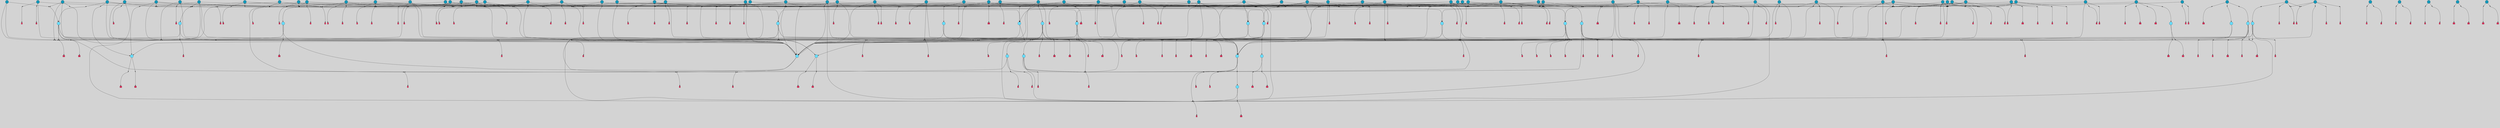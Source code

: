// File exported with GEGELATI v1.3.1
// On the 2024-04-08 17:40:27
// With the File::TPGGraphDotExporter
digraph{
	graph[pad = "0.212, 0.055" bgcolor = lightgray]
	node[shape=circle style = filled label = ""]
		T7 [fillcolor="#66ddff"]
		T9 [fillcolor="#66ddff"]
		T11 [fillcolor="#66ddff"]
		T24 [fillcolor="#66ddff"]
		T59 [fillcolor="#66ddff"]
		T95 [fillcolor="#66ddff"]
		T102 [fillcolor="#66ddff"]
		T111 [fillcolor="#66ddff"]
		T129 [fillcolor="#66ddff"]
		T160 [fillcolor="#66ddff"]
		T214 [fillcolor="#66ddff"]
		T242 [fillcolor="#66ddff"]
		T258 [fillcolor="#66ddff"]
		T280 [fillcolor="#1199bb"]
		T283 [fillcolor="#66ddff"]
		T284 [fillcolor="#1199bb"]
		T320 [fillcolor="#66ddff"]
		T321 [fillcolor="#66ddff"]
		T322 [fillcolor="#66ddff"]
		T323 [fillcolor="#1199bb"]
		T324 [fillcolor="#66ddff"]
		T325 [fillcolor="#66ddff"]
		T326 [fillcolor="#66ddff"]
		T327 [fillcolor="#1199bb"]
		T335 [fillcolor="#1199bb"]
		T355 [fillcolor="#1199bb"]
		T358 [fillcolor="#1199bb"]
		T375 [fillcolor="#1199bb"]
		T386 [fillcolor="#1199bb"]
		T391 [fillcolor="#1199bb"]
		T397 [fillcolor="#1199bb"]
		T399 [fillcolor="#1199bb"]
		T403 [fillcolor="#1199bb"]
		T404 [fillcolor="#1199bb"]
		T407 [fillcolor="#66ddff"]
		T408 [fillcolor="#66ddff"]
		T409 [fillcolor="#1199bb"]
		T412 [fillcolor="#1199bb"]
		T413 [fillcolor="#1199bb"]
		T414 [fillcolor="#1199bb"]
		T415 [fillcolor="#1199bb"]
		T417 [fillcolor="#1199bb"]
		T20 [fillcolor="#1199bb"]
		T419 [fillcolor="#1199bb"]
		T420 [fillcolor="#1199bb"]
		T421 [fillcolor="#1199bb"]
		T423 [fillcolor="#1199bb"]
		T424 [fillcolor="#1199bb"]
		T385 [fillcolor="#1199bb"]
		T427 [fillcolor="#1199bb"]
		T428 [fillcolor="#1199bb"]
		T429 [fillcolor="#1199bb"]
		T430 [fillcolor="#1199bb"]
		T431 [fillcolor="#1199bb"]
		T432 [fillcolor="#1199bb"]
		T433 [fillcolor="#1199bb"]
		T436 [fillcolor="#1199bb"]
		T437 [fillcolor="#1199bb"]
		T438 [fillcolor="#1199bb"]
		T439 [fillcolor="#1199bb"]
		T440 [fillcolor="#66ddff"]
		T441 [fillcolor="#1199bb"]
		T444 [fillcolor="#1199bb"]
		T449 [fillcolor="#1199bb"]
		T450 [fillcolor="#1199bb"]
		T451 [fillcolor="#1199bb"]
		T453 [fillcolor="#1199bb"]
		T454 [fillcolor="#1199bb"]
		T456 [fillcolor="#1199bb"]
		T459 [fillcolor="#1199bb"]
		T460 [fillcolor="#1199bb"]
		T466 [fillcolor="#1199bb"]
		T468 [fillcolor="#1199bb"]
		T469 [fillcolor="#1199bb"]
		T470 [fillcolor="#1199bb"]
		T471 [fillcolor="#1199bb"]
		T472 [fillcolor="#1199bb"]
		T473 [fillcolor="#1199bb"]
		T474 [fillcolor="#1199bb"]
		T476 [fillcolor="#1199bb"]
		T479 [fillcolor="#1199bb"]
		T483 [fillcolor="#1199bb"]
		T484 [fillcolor="#1199bb"]
		T486 [fillcolor="#66ddff"]
		T487 [fillcolor="#1199bb"]
		T488 [fillcolor="#1199bb"]
		T489 [fillcolor="#1199bb"]
		T491 [fillcolor="#66ddff"]
		T495 [fillcolor="#1199bb"]
		T496 [fillcolor="#1199bb"]
		T497 [fillcolor="#1199bb"]
		T499 [fillcolor="#1199bb"]
		T502 [fillcolor="#1199bb"]
		T503 [fillcolor="#1199bb"]
		T504 [fillcolor="#1199bb"]
		T505 [fillcolor="#1199bb"]
		T506 [fillcolor="#1199bb"]
		T507 [fillcolor="#1199bb"]
		T508 [fillcolor="#1199bb"]
		T509 [fillcolor="#1199bb"]
		T510 [fillcolor="#1199bb"]
		T511 [fillcolor="#1199bb"]
		T512 [fillcolor="#1199bb"]
		T513 [fillcolor="#1199bb"]
		T514 [fillcolor="#1199bb"]
		T515 [fillcolor="#1199bb"]
		T516 [fillcolor="#1199bb"]
		P4476 [fillcolor="#cccccc" shape=point] //-3|
		I4476 [shape=box style=invis label="1|6&2|7#0|7&#92;n10|2&0|7#1|3&#92;n9|6&2|7#2|2&#92;n5|3&0|7#0|7&#92;n1|6&2|3#0|0&#92;n2|3&2|3#2|2&#92;n5|1&2|6#0|6&#92;n"]
		P4476 -> I4476[style=invis]
		A3470 [fillcolor="#ff3366" shape=box margin=0.03 width=0 height=0 label="7"]
		T7 -> P4476 -> A3470
		P4477 [fillcolor="#cccccc" shape=point] //5|
		I4477 [shape=box style=invis label="0|5&2|3#0|1&#92;n0|6&2|1#2|4&#92;n6|2&2|6#0|7&#92;n7|4&0|3#0|1&#92;n5|4&0|7#1|6&#92;n9|1&0|5#2|2&#92;n6|3&2|3#1|7&#92;n11|7&2|4#1|6&#92;n2|5&0|1#0|0&#92;n4|7&0|0#0|2&#92;n6|2&0|6#0|0&#92;n2|1&2|6#2|4&#92;n10|0&2|0#1|0&#92;n6|6&2|4#0|6&#92;n"]
		P4477 -> I4477[style=invis]
		A3471 [fillcolor="#ff3366" shape=box margin=0.03 width=0 height=0 label="8"]
		T7 -> P4477 -> A3471
		P4478 [fillcolor="#cccccc" shape=point] //-6|
		I4478 [shape=box style=invis label="11|1&0|7#2|0&#92;n10|4&0|1#1|0&#92;n4|3&2|4#2|1&#92;n0|5&2|0#0|0&#92;n6|1&0|0#0|3&#92;n8|2&2|0#0|4&#92;n11|4&2|0#1|6&#92;n7|0&2|6#2|3&#92;n5|3&2|6#2|0&#92;n2|0&2|0#0|4&#92;n"]
		P4478 -> I4478[style=invis]
		A3472 [fillcolor="#ff3366" shape=box margin=0.03 width=0 height=0 label="9"]
		T9 -> P4478 -> A3472
		P4479 [fillcolor="#cccccc" shape=point] //2|
		I4479 [shape=box style=invis label="6|3&2|7#1|4&#92;n8|6&0|0#2|5&#92;n2|1&0|2#0|3&#92;n8|7&0|6#0|4&#92;n2|1&2|0#0|1&#92;n0|0&2|2#2|3&#92;n6|6&0|7#2|1&#92;n6|1&0|7#2|6&#92;n5|4&2|7#0|4&#92;n0|3&0|4#2|0&#92;n11|0&2|0#2|5&#92;n4|5&2|5#2|4&#92;n5|7&0|6#0|4&#92;n9|7&2|5#0|3&#92;n5|4&2|1#0|3&#92;n5|3&0|1#1|7&#92;n0|4&0|3#2|5&#92;n"]
		P4479 -> I4479[style=invis]
		A3473 [fillcolor="#ff3366" shape=box margin=0.03 width=0 height=0 label="10"]
		T9 -> P4479 -> A3473
		P4480 [fillcolor="#cccccc" shape=point] //6|
		I4480 [shape=box style=invis label="3|0&2|7#2|2&#92;n3|2&0|4#2|5&#92;n5|1&0|2#1|0&#92;n8|7&0|1#2|0&#92;n8|5&0|3#0|6&#92;n0|2&0|2#2|3&#92;n1|5&2|5#0|5&#92;n5|6&0|6#0|7&#92;n6|7&0|0#2|6&#92;n1|2&2|3#0|0&#92;n7|7&2|3#0|4&#92;n0|7&2|7#0|6&#92;n1|0&2|2#2|7&#92;n4|4&0|1#0|0&#92;n"]
		P4480 -> I4480[style=invis]
		A3474 [fillcolor="#ff3366" shape=box margin=0.03 width=0 height=0 label="11"]
		T11 -> P4480 -> A3474
		P4481 [fillcolor="#cccccc" shape=point] //-4|
		I4481 [shape=box style=invis label="4|1&0|4#2|6&#92;n1|2&2|2#2|0&#92;n1|2&2|0#0|6&#92;n8|4&2|3#2|5&#92;n5|5&2|1#1|0&#92;n"]
		P4481 -> I4481[style=invis]
		A3475 [fillcolor="#ff3366" shape=box margin=0.03 width=0 height=0 label="12"]
		T11 -> P4481 -> A3475
		P4482 [fillcolor="#cccccc" shape=point] //1|
		I4482 [shape=box style=invis label="5|1&0|6#2|7&#92;n2|4&0|4#2|2&#92;n0|6&0|5#0|4&#92;n10|6&2|5#1|6&#92;n9|3&0|1#1|7&#92;n10|3&2|2#1|0&#92;n5|0&0|0#2|1&#92;n11|3&2|3#1|5&#92;n10|3&0|1#1|0&#92;n2|4&0|1#0|1&#92;n0|2&0|3#2|4&#92;n9|2&2|1#2|5&#92;n11|7&2|6#2|6&#92;n"]
		P4482 -> I4482[style=invis]
		T24 -> P4482 -> T7
		P4483 [fillcolor="#cccccc" shape=point] //5|
		I4483 [shape=box style=invis label="3|0&2|0#0|1&#92;n3|0&0|7#0|1&#92;n5|3&0|2#2|6&#92;n4|4&2|4#2|6&#92;n11|2&0|7#1|6&#92;n2|7&2|2#2|5&#92;n9|3&2|6#2|7&#92;n7|7&0|0#0|4&#92;n6|1&2|4#2|3&#92;n5|4&2|0#1|6&#92;n1|3&0|7#0|4&#92;n"]
		P4483 -> I4483[style=invis]
		A3476 [fillcolor="#ff3366" shape=box margin=0.03 width=0 height=0 label="7"]
		T24 -> P4483 -> A3476
		P4484 [fillcolor="#cccccc" shape=point] //-2|
		I4484 [shape=box style=invis label="4|1&0|4#0|3&#92;n4|2&0|5#2|0&#92;n5|5&2|6#0|5&#92;n1|4&0|1#0|2&#92;n6|3&2|7#1|5&#92;n0|4&2|0#0|3&#92;n8|5&2|5#1|2&#92;n10|7&2|7#1|1&#92;n3|4&0|0#2|1&#92;n3|6&2|5#2|5&#92;n8|3&0|1#0|7&#92;n10|0&2|7#1|3&#92;n4|1&2|4#0|1&#92;n9|3&2|0#0|4&#92;n3|6&2|0#0|4&#92;n1|2&0|6#2|1&#92;n4|0&2|1#2|2&#92;n"]
		P4484 -> I4484[style=invis]
		A3477 [fillcolor="#ff3366" shape=box margin=0.03 width=0 height=0 label="14"]
		T24 -> P4484 -> A3477
		P4485 [fillcolor="#cccccc" shape=point] //8|
		I4485 [shape=box style=invis label="9|0&0|1#2|0&#92;n10|1&2|5#1|4&#92;n8|2&2|6#0|4&#92;n4|5&0|3#0|1&#92;n2|4&2|5#2|3&#92;n4|2&2|2#0|2&#92;n7|5&0|2#0|0&#92;n8|2&2|1#1|3&#92;n8|7&0|7#2|1&#92;n1|1&0|0#0|7&#92;n5|6&2|5#1|0&#92;n6|3&2|5#0|0&#92;n11|4&0|3#2|6&#92;n1|2&2|4#0|7&#92;n5|6&0|1#2|0&#92;n11|3&0|2#0|7&#92;n"]
		P4485 -> I4485[style=invis]
		A3478 [fillcolor="#ff3366" shape=box margin=0.03 width=0 height=0 label="6"]
		T59 -> P4485 -> A3478
		T59 -> P4483
		T59 -> P4478
		T59 -> P4483
		P4486 [fillcolor="#cccccc" shape=point] //4|
		I4486 [shape=box style=invis label="4|3&0|6#0|3&#92;n5|7&2|3#2|2&#92;n5|6&0|7#1|2&#92;n1|4&2|6#0|3&#92;n8|4&2|1#2|5&#92;n9|5&2|4#1|4&#92;n2|4&0|5#0|7&#92;n10|0&0|6#1|3&#92;n3|0&0|6#0|2&#92;n2|7&2|7#2|6&#92;n5|2&0|5#1|5&#92;n10|4&2|5#1|7&#92;n4|0&0|4#2|4&#92;n11|1&0|4#2|6&#92;n10|6&2|0#1|4&#92;n9|7&0|3#1|4&#92;n4|5&2|7#0|6&#92;n11|5&2|6#2|3&#92;n0|3&0|5#0|1&#92;n"]
		P4486 -> I4486[style=invis]
		A3479 [fillcolor="#ff3366" shape=box margin=0.03 width=0 height=0 label="13"]
		T95 -> P4486 -> A3479
		P4487 [fillcolor="#cccccc" shape=point] //8|
		I4487 [shape=box style=invis label="9|7&0|5#2|5&#92;n3|3&2|3#0|2&#92;n9|5&2|2#1|0&#92;n2|3&0|6#0|3&#92;n4|4&2|5#2|7&#92;n11|3&2|0#1|5&#92;n6|6&2|1#2|2&#92;n4|6&0|1#2|2&#92;n2|5&2|7#2|2&#92;n7|7&2|2#2|3&#92;n6|5&0|3#2|6&#92;n6|7&0|6#0|2&#92;n"]
		P4487 -> I4487[style=invis]
		A3480 [fillcolor="#ff3366" shape=box margin=0.03 width=0 height=0 label="14"]
		T95 -> P4487 -> A3480
		P4488 [fillcolor="#cccccc" shape=point] //2|
		I4488 [shape=box style=invis label="4|1&0|4#2|6&#92;n5|5&2|1#1|0&#92;n1|0&2|0#0|6&#92;n8|4&2|3#2|5&#92;n"]
		P4488 -> I4488[style=invis]
		T95 -> P4488 -> T11
		P4489 [fillcolor="#cccccc" shape=point] //-9|
		I4489 [shape=box style=invis label="2|0&2|0#2|1&#92;n4|4&2|4#2|6&#92;n9|1&0|3#1|7&#92;n5|3&0|2#2|6&#92;n2|7&2|2#2|5&#92;n5|4&2|0#1|6&#92;n3|0&0|7#0|1&#92;n1|3&0|7#0|4&#92;n11|6&2|2#0|7&#92;n7|7&0|0#0|4&#92;n11|0&0|7#1|6&#92;n9|3&2|6#2|7&#92;n"]
		P4489 -> I4489[style=invis]
		A3481 [fillcolor="#ff3366" shape=box margin=0.03 width=0 height=0 label="7"]
		T95 -> P4489 -> A3481
		P4490 [fillcolor="#cccccc" shape=point] //-8|
		I4490 [shape=box style=invis label="7|5&0|4#2|4&#92;n"]
		P4490 -> I4490[style=invis]
		A3482 [fillcolor="#ff3366" shape=box margin=0.03 width=0 height=0 label="3"]
		T95 -> P4490 -> A3482
		P4491 [fillcolor="#cccccc" shape=point] //7|
		I4491 [shape=box style=invis label="3|3&2|7#0|4&#92;n4|3&2|6#0|3&#92;n8|4&0|6#1|2&#92;n5|6&2|3#0|4&#92;n0|7&2|1#0|5&#92;n8|7&2|2#2|5&#92;n9|1&0|0#1|0&#92;n10|1&2|1#1|4&#92;n10|5&0|6#1|7&#92;n5|2&2|3#0|4&#92;n2|0&2|6#2|7&#92;n1|7&0|1#0|7&#92;n"]
		P4491 -> I4491[style=invis]
		A3483 [fillcolor="#ff3366" shape=box margin=0.03 width=0 height=0 label="2"]
		T102 -> P4491 -> A3483
		T102 -> P4490
		P4492 [fillcolor="#cccccc" shape=point] //8|
		I4492 [shape=box style=invis label="7|0&0|2#1|4&#92;n8|1&2|3#0|5&#92;n0|6&0|5#0|5&#92;n3|7&2|1#0|6&#92;n9|4&2|7#1|6&#92;n1|7&2|5#2|2&#92;n8|5&2|0#0|3&#92;n0|2&0|2#0|0&#92;n3|5&0|2#0|3&#92;n"]
		P4492 -> I4492[style=invis]
		A3484 [fillcolor="#ff3366" shape=box margin=0.03 width=0 height=0 label="5"]
		T102 -> P4492 -> A3484
		P4493 [fillcolor="#cccccc" shape=point] //-5|
		I4493 [shape=box style=invis label="0|0&2|3#0|2&#92;n10|5&0|6#1|3&#92;n7|3&0|6#2|3&#92;n3|4&0|6#0|6&#92;n10|5&0|2#1|1&#92;n5|0&0|1#0|3&#92;n6|6&2|5#1|5&#92;n7|4&0|2#1|7&#92;n5|7&0|1#2|5&#92;n1|5&0|0#0|3&#92;n7|5&2|1#2|6&#92;n9|0&0|2#0|0&#92;n4|0&2|4#0|0&#92;n4|6&0|0#2|3&#92;n3|1&0|6#2|5&#92;n7|7&2|1#2|3&#92;n9|4&2|2#0|6&#92;n"]
		P4493 -> I4493[style=invis]
		T111 -> P4493 -> T9
		P4494 [fillcolor="#cccccc" shape=point] //7|
		I4494 [shape=box style=invis label="7|4&2|1#2|0&#92;n4|1&2|4#2|3&#92;n5|0&2|0#2|2&#92;n6|1&2|4#2|6&#92;n"]
		P4494 -> I4494[style=invis]
		A3485 [fillcolor="#ff3366" shape=box margin=0.03 width=0 height=0 label="9"]
		T111 -> P4494 -> A3485
		P4495 [fillcolor="#cccccc" shape=point] //2|
		I4495 [shape=box style=invis label="3|0&2|0#0|1&#92;n11|2&0|7#1|6&#92;n8|7&2|4#0|5&#92;n5|3&0|2#2|6&#92;n4|4&2|4#2|6&#92;n3|0&0|7#0|1&#92;n2|7&2|2#2|5&#92;n9|3&2|6#2|7&#92;n7|7&0|0#0|4&#92;n6|1&2|4#1|3&#92;n5|4&2|0#1|6&#92;n1|3&0|7#0|4&#92;n"]
		P4495 -> I4495[style=invis]
		A3486 [fillcolor="#ff3366" shape=box margin=0.03 width=0 height=0 label="7"]
		T111 -> P4495 -> A3486
		T111 -> P4478
		P4496 [fillcolor="#cccccc" shape=point] //8|
		I4496 [shape=box style=invis label="9|0&0|1#2|0&#92;n10|1&2|5#1|4&#92;n8|2&2|6#0|4&#92;n2|4&2|5#2|3&#92;n4|2&2|2#0|2&#92;n7|5&0|2#0|0&#92;n8|2&2|1#1|3&#92;n8|7&0|7#2|1&#92;n1|1&0|0#0|7&#92;n5|6&2|5#1|0&#92;n6|6&2|5#0|0&#92;n11|4&0|3#2|6&#92;n4|2&2|4#0|7&#92;n5|6&0|1#2|0&#92;n11|3&0|2#0|7&#92;n"]
		P4496 -> I4496[style=invis]
		A3487 [fillcolor="#ff3366" shape=box margin=0.03 width=0 height=0 label="6"]
		T129 -> P4496 -> A3487
		T129 -> P4483
		P4497 [fillcolor="#cccccc" shape=point] //10|
		I4497 [shape=box style=invis label="4|5&2|7#2|1&#92;n1|7&2|3#0|6&#92;n3|5&2|2#0|3&#92;n10|3&0|7#1|4&#92;n7|1&0|4#2|6&#92;n10|2&0|3#1|7&#92;n9|5&2|0#0|4&#92;n4|0&0|3#2|7&#92;n11|4&2|6#1|2&#92;n5|4&2|7#0|2&#92;n2|6&2|4#0|0&#92;n6|5&0|7#2|1&#92;n5|3&2|3#1|6&#92;n10|7&2|0#1|2&#92;n"]
		P4497 -> I4497[style=invis]
		A3488 [fillcolor="#ff3366" shape=box margin=0.03 width=0 height=0 label="5"]
		T129 -> P4497 -> A3488
		P4498 [fillcolor="#cccccc" shape=point] //5|
		I4498 [shape=box style=invis label="9|4&2|3#1|3&#92;n0|4&2|4#0|5&#92;n6|1&2|6#2|5&#92;n4|0&0|5#2|0&#92;n"]
		P4498 -> I4498[style=invis]
		A3489 [fillcolor="#ff3366" shape=box margin=0.03 width=0 height=0 label="7"]
		T129 -> P4498 -> A3489
		P4499 [fillcolor="#cccccc" shape=point] //6|
		I4499 [shape=box style=invis label="9|4&2|7#0|6&#92;n8|4&0|1#1|0&#92;n1|3&0|0#2|1&#92;n2|4&0|6#2|2&#92;n5|1&2|5#0|7&#92;n3|0&0|3#2|6&#92;n2|2&2|6#0|2&#92;n8|4&0|4#2|2&#92;n5|1&2|4#0|3&#92;n9|4&0|6#0|6&#92;n5|0&2|2#1|5&#92;n11|7&0|0#1|1&#92;n0|4&0|3#0|3&#92;n7|7&2|4#2|5&#92;n1|5&0|1#2|1&#92;n"]
		P4499 -> I4499[style=invis]
		A3490 [fillcolor="#ff3366" shape=box margin=0.03 width=0 height=0 label="1"]
		T129 -> P4499 -> A3490
		T160 -> P4486
		T160 -> P4489
		P4500 [fillcolor="#cccccc" shape=point] //5|
		I4500 [shape=box style=invis label="6|0&2|7#2|7&#92;n3|6&2|6#2|6&#92;n6|3&0|5#1|2&#92;n"]
		P4500 -> I4500[style=invis]
		A3491 [fillcolor="#ff3366" shape=box margin=0.03 width=0 height=0 label="3"]
		T160 -> P4500 -> A3491
		P4501 [fillcolor="#cccccc" shape=point] //-2|
		I4501 [shape=box style=invis label="11|7&2|0#1|7&#92;n4|3&0|1#2|5&#92;n0|4&2|4#2|7&#92;n1|6&0|0#0|4&#92;n4|0&0|0#0|5&#92;n0|6&2|3#2|0&#92;n9|6&2|5#1|3&#92;n0|7&2|1#2|5&#92;n4|4&0|5#0|1&#92;n10|4&0|0#1|0&#92;n"]
		P4501 -> I4501[style=invis]
		A3492 [fillcolor="#ff3366" shape=box margin=0.03 width=0 height=0 label="12"]
		T160 -> P4501 -> A3492
		T160 -> P4483
		P4502 [fillcolor="#cccccc" shape=point] //6|
		I4502 [shape=box style=invis label="9|4&2|7#0|6&#92;n8|4&0|1#1|0&#92;n1|3&0|0#2|1&#92;n2|4&0|6#2|2&#92;n5|1&2|5#0|7&#92;n3|0&0|3#2|6&#92;n2|2&2|6#0|2&#92;n8|4&0|4#2|2&#92;n5|1&2|4#0|3&#92;n9|4&0|6#0|6&#92;n5|0&2|2#1|5&#92;n11|7&0|0#1|1&#92;n0|4&0|3#0|3&#92;n7|7&2|4#2|5&#92;n1|5&0|1#2|1&#92;n"]
		P4502 -> I4502[style=invis]
		A3493 [fillcolor="#ff3366" shape=box margin=0.03 width=0 height=0 label="1"]
		T214 -> P4502 -> A3493
		P4503 [fillcolor="#cccccc" shape=point] //5|
		I4503 [shape=box style=invis label="9|4&2|3#1|3&#92;n0|4&2|4#0|5&#92;n6|1&2|6#2|5&#92;n4|0&0|5#2|0&#92;n"]
		P4503 -> I4503[style=invis]
		A3494 [fillcolor="#ff3366" shape=box margin=0.03 width=0 height=0 label="7"]
		T214 -> P4503 -> A3494
		P4504 [fillcolor="#cccccc" shape=point] //8|
		I4504 [shape=box style=invis label="9|0&0|1#2|0&#92;n10|1&2|5#1|4&#92;n8|2&2|6#0|4&#92;n2|4&2|5#2|3&#92;n4|2&2|2#0|2&#92;n7|5&0|2#0|0&#92;n8|2&2|1#1|3&#92;n8|7&0|7#2|1&#92;n1|1&0|0#0|7&#92;n5|6&2|5#1|0&#92;n6|6&2|5#0|0&#92;n11|4&0|3#2|6&#92;n4|2&2|4#0|7&#92;n5|6&0|1#2|0&#92;n11|3&0|2#0|7&#92;n"]
		P4504 -> I4504[style=invis]
		A3495 [fillcolor="#ff3366" shape=box margin=0.03 width=0 height=0 label="6"]
		T214 -> P4504 -> A3495
		P4505 [fillcolor="#cccccc" shape=point] //10|
		I4505 [shape=box style=invis label="4|5&2|7#2|1&#92;n1|7&2|3#0|6&#92;n3|5&2|2#0|3&#92;n10|3&0|7#1|4&#92;n7|1&0|4#2|6&#92;n10|2&0|3#1|7&#92;n9|5&2|0#0|4&#92;n4|0&0|3#2|7&#92;n11|4&2|6#1|2&#92;n5|4&2|7#0|2&#92;n2|6&2|4#0|0&#92;n6|5&0|7#2|1&#92;n5|3&2|3#1|6&#92;n10|7&2|0#1|2&#92;n"]
		P4505 -> I4505[style=invis]
		A3496 [fillcolor="#ff3366" shape=box margin=0.03 width=0 height=0 label="5"]
		T214 -> P4505 -> A3496
		P4506 [fillcolor="#cccccc" shape=point] //5|
		I4506 [shape=box style=invis label="3|0&2|0#0|1&#92;n3|0&0|7#0|1&#92;n5|3&0|2#2|6&#92;n4|4&2|4#2|6&#92;n11|2&0|7#1|6&#92;n2|7&2|2#2|5&#92;n9|3&2|6#2|7&#92;n7|7&0|0#0|4&#92;n6|1&2|4#2|3&#92;n5|4&2|0#1|6&#92;n1|3&0|7#0|4&#92;n"]
		P4506 -> I4506[style=invis]
		A3497 [fillcolor="#ff3366" shape=box margin=0.03 width=0 height=0 label="7"]
		T214 -> P4506 -> A3497
		P4507 [fillcolor="#cccccc" shape=point] //5|
		I4507 [shape=box style=invis label="1|6&2|7#0|7&#92;n9|2&2|7#2|2&#92;n10|2&0|7#1|3&#92;n5|3&0|7#0|7&#92;n7|0&2|7#2|2&#92;n1|6&2|3#0|0&#92;n2|3&2|3#2|2&#92;n"]
		P4507 -> I4507[style=invis]
		A3498 [fillcolor="#ff3366" shape=box margin=0.03 width=0 height=0 label="7"]
		T242 -> P4507 -> A3498
		P4508 [fillcolor="#cccccc" shape=point] //-8|
		I4508 [shape=box style=invis label="7|5&0|2#2|1&#92;n1|0&2|6#0|0&#92;n7|1&2|6#1|1&#92;n8|7&0|3#1|6&#92;n3|7&2|3#2|4&#92;n"]
		P4508 -> I4508[style=invis]
		A3499 [fillcolor="#ff3366" shape=box margin=0.03 width=0 height=0 label="2"]
		T242 -> P4508 -> A3499
		P4509 [fillcolor="#cccccc" shape=point] //-3|
		I4509 [shape=box style=invis label="1|1&2|1#0|1&#92;n1|4&0|0#2|4&#92;n11|0&2|3#0|2&#92;n11|6&0|4#0|1&#92;n5|2&0|6#1|5&#92;n3|7&2|6#2|7&#92;n7|7&0|1#2|1&#92;n9|5&2|2#2|0&#92;n6|5&2|6#1|4&#92;n0|7&0|5#2|4&#92;n8|1&0|0#2|3&#92;n0|5&0|3#0|5&#92;n2|0&2|4#0|5&#92;n7|5&2|7#1|3&#92;n8|3&0|0#1|2&#92;n"]
		P4509 -> I4509[style=invis]
		A3500 [fillcolor="#ff3366" shape=box margin=0.03 width=0 height=0 label="1"]
		T242 -> P4509 -> A3500
		P4510 [fillcolor="#cccccc" shape=point] //2|
		I4510 [shape=box style=invis label="9|1&2|3#0|1&#92;n5|3&2|4#2|7&#92;n11|0&2|3#0|4&#92;n7|0&2|4#0|4&#92;n5|2&2|0#2|4&#92;n7|3&0|7#0|5&#92;n"]
		P4510 -> I4510[style=invis]
		A3501 [fillcolor="#ff3366" shape=box margin=0.03 width=0 height=0 label="2"]
		T258 -> P4510 -> A3501
		T258 -> P4478
		P4511 [fillcolor="#cccccc" shape=point] //-5|
		I4511 [shape=box style=invis label="8|7&0|3#0|3&#92;n6|4&2|1#0|5&#92;n2|2&2|6#2|0&#92;n4|7&2|0#2|3&#92;n10|5&2|1#1|5&#92;n2|0&0|7#2|0&#92;n5|3&2|2#2|0&#92;n6|7&0|0#1|0&#92;n"]
		P4511 -> I4511[style=invis]
		A3502 [fillcolor="#ff3366" shape=box margin=0.03 width=0 height=0 label="1"]
		T258 -> P4511 -> A3502
		T258 -> P4488
		T258 -> P4507
		T280 -> P4486
		P4512 [fillcolor="#cccccc" shape=point] //1|
		I4512 [shape=box style=invis label="0|4&0|1#0|1&#92;n10|5&2|5#1|6&#92;n7|7&2|5#2|2&#92;n9|5&0|7#2|7&#92;n8|4&0|3#2|7&#92;n11|0&2|3#0|5&#92;n7|0&0|0#0|1&#92;n4|2&0|4#0|5&#92;n5|1&0|6#2|7&#92;n11|3&0|7#1|3&#92;n"]
		P4512 -> I4512[style=invis]
		T280 -> P4512 -> T7
		P4513 [fillcolor="#cccccc" shape=point] //-3|
		I4513 [shape=box style=invis label="4|5&0|0#0|0&#92;n4|7&0|0#0|2&#92;n0|6&2|1#2|4&#92;n9|1&0|5#2|2&#92;n10|0&2|0#1|0&#92;n6|6&2|4#0|6&#92;n2|5&0|1#0|0&#92;n6|3&2|3#1|7&#92;n11|7&2|4#1|6&#92;n6|2&2|6#0|1&#92;n6|2&0|0#0|0&#92;n9|1&2|6#2|4&#92;n10|4&0|3#1|1&#92;n5|4&2|7#1|6&#92;n"]
		P4513 -> I4513[style=invis]
		T280 -> P4513 -> T95
		P4514 [fillcolor="#cccccc" shape=point] //-10|
		I4514 [shape=box style=invis label="11|0&0|6#2|7&#92;n4|1&2|1#2|5&#92;n4|6&2|3#0|3&#92;n0|2&2|3#2|3&#92;n0|6&0|5#0|4&#92;n3|5&0|3#0|7&#92;n5|3&2|5#0|2&#92;n11|3&0|7#1|1&#92;n10|3&2|2#1|5&#92;n0|7&2|6#2|6&#92;n9|3&0|1#1|7&#92;n2|4&0|1#0|1&#92;n"]
		P4514 -> I4514[style=invis]
		T283 -> P4514 -> T7
		P4515 [fillcolor="#cccccc" shape=point] //3|
		I4515 [shape=box style=invis label="7|2&0|2#2|4&#92;n0|4&0|6#2|7&#92;n9|0&0|1#2|2&#92;n8|6&0|0#1|0&#92;n"]
		P4515 -> I4515[style=invis]
		A3503 [fillcolor="#ff3366" shape=box margin=0.03 width=0 height=0 label="3"]
		T283 -> P4515 -> A3503
		T283 -> P4512
		P4516 [fillcolor="#cccccc" shape=point] //-2|
		I4516 [shape=box style=invis label="3|0&2|0#0|1&#92;n4|1&0|3#2|2&#92;n11|2&0|7#1|6&#92;n8|7&2|4#0|5&#92;n6|1&2|4#1|3&#92;n4|4&2|4#2|6&#92;n3|0&0|7#0|1&#92;n9|3&2|6#2|7&#92;n7|7&0|0#0|4&#92;n5|3&0|2#2|6&#92;n5|4&2|0#1|6&#92;n1|3&0|7#0|4&#92;n"]
		P4516 -> I4516[style=invis]
		A3504 [fillcolor="#ff3366" shape=box margin=0.03 width=0 height=0 label="7"]
		T284 -> P4516 -> A3504
		P4517 [fillcolor="#cccccc" shape=point] //-3|
		I4517 [shape=box style=invis label="8|4&0|1#1|0&#92;n7|4&0|6#0|0&#92;n3|6&0|6#2|2&#92;n9|4&0|0#2|7&#92;n0|7&2|7#2|7&#92;n0|2&2|7#0|5&#92;n6|3&0|3#0|7&#92;n11|6&0|0#2|2&#92;n2|0&2|3#2|2&#92;n10|1&0|6#1|3&#92;n2|5&0|0#0|1&#92;n4|3&0|1#2|5&#92;n1|6&2|0#0|0&#92;n"]
		P4517 -> I4517[style=invis]
		A3505 [fillcolor="#ff3366" shape=box margin=0.03 width=0 height=0 label="1"]
		T284 -> P4517 -> A3505
		P4518 [fillcolor="#cccccc" shape=point] //5|
		I4518 [shape=box style=invis label="3|0&2|0#0|1&#92;n3|0&0|7#0|3&#92;n5|3&0|2#2|6&#92;n4|4&2|4#2|6&#92;n11|2&0|7#1|6&#92;n9|3&2|6#2|7&#92;n2|7&2|2#2|5&#92;n7|7&0|0#0|4&#92;n6|1&2|4#2|3&#92;n1|3&0|7#0|4&#92;n"]
		P4518 -> I4518[style=invis]
		A3506 [fillcolor="#ff3366" shape=box margin=0.03 width=0 height=0 label="7"]
		T284 -> P4518 -> A3506
		P4519 [fillcolor="#cccccc" shape=point] //-5|
		I4519 [shape=box style=invis label="10|6&2|5#1|6&#92;n9|3&0|1#1|7&#92;n2|4&0|1#0|1&#92;n11|3&0|7#1|6&#92;n5|1&0|6#2|7&#92;n8|0&0|0#0|1&#92;n0|6&0|7#0|4&#92;n6|7&2|6#2|6&#92;n11|0&2|3#0|5&#92;n"]
		P4519 -> I4519[style=invis]
		T284 -> P4519 -> T7
		P4520 [fillcolor="#cccccc" shape=point] //-5|
		I4520 [shape=box style=invis label="8|4&0|1#1|4&#92;n11|6&0|0#2|2&#92;n8|5&2|4#1|1&#92;n9|4&0|0#2|7&#92;n3|7&0|7#2|7&#92;n2|5&0|0#0|1&#92;n6|3&0|3#0|7&#92;n3|6&0|6#2|2&#92;n2|0&2|3#2|2&#92;n2|2&2|1#2|3&#92;n6|0&2|3#0|3&#92;n10|1&0|6#1|3&#92;n"]
		P4520 -> I4520[style=invis]
		A3507 [fillcolor="#ff3366" shape=box margin=0.03 width=0 height=0 label="1"]
		T284 -> P4520 -> A3507
		P4521 [fillcolor="#cccccc" shape=point] //-4|
		I4521 [shape=box style=invis label="4|1&0|4#2|6&#92;n1|2&2|2#2|0&#92;n1|2&2|0#0|6&#92;n8|4&2|3#2|5&#92;n5|5&2|1#1|0&#92;n"]
		P4521 -> I4521[style=invis]
		A3508 [fillcolor="#ff3366" shape=box margin=0.03 width=0 height=0 label="12"]
		T320 -> P4521 -> A3508
		P4522 [fillcolor="#cccccc" shape=point] //-9|
		I4522 [shape=box style=invis label="2|0&2|0#2|1&#92;n4|4&2|4#2|6&#92;n9|1&0|3#1|7&#92;n5|3&0|2#2|6&#92;n2|7&2|2#2|5&#92;n5|4&2|0#1|6&#92;n3|0&0|7#0|1&#92;n1|3&0|7#0|4&#92;n11|6&2|2#0|7&#92;n7|7&0|0#0|4&#92;n11|0&0|7#1|6&#92;n9|3&2|6#2|7&#92;n"]
		P4522 -> I4522[style=invis]
		A3509 [fillcolor="#ff3366" shape=box margin=0.03 width=0 height=0 label="7"]
		T321 -> P4522 -> A3509
		P4523 [fillcolor="#cccccc" shape=point] //6|
		I4523 [shape=box style=invis label="3|0&2|7#2|2&#92;n3|2&0|4#2|5&#92;n5|1&0|2#1|0&#92;n8|7&0|1#2|0&#92;n8|5&0|3#0|6&#92;n0|2&0|2#2|3&#92;n1|5&2|5#0|5&#92;n5|6&0|6#0|7&#92;n6|7&0|0#2|6&#92;n1|2&2|3#0|0&#92;n7|7&2|3#0|4&#92;n0|7&2|7#0|6&#92;n1|0&2|2#2|7&#92;n4|4&0|1#0|0&#92;n"]
		P4523 -> I4523[style=invis]
		A3510 [fillcolor="#ff3366" shape=box margin=0.03 width=0 height=0 label="11"]
		T320 -> P4523 -> A3510
		P4524 [fillcolor="#cccccc" shape=point] //2|
		I4524 [shape=box style=invis label="4|1&0|4#2|6&#92;n5|5&2|1#1|0&#92;n1|0&2|0#0|6&#92;n8|4&2|3#2|5&#92;n"]
		P4524 -> I4524[style=invis]
		T321 -> P4524 -> T320
		P4525 [fillcolor="#cccccc" shape=point] //-3|
		I4525 [shape=box style=invis label="4|5&0|0#0|0&#92;n4|7&0|0#0|2&#92;n0|6&2|1#2|4&#92;n9|1&0|5#2|2&#92;n10|0&2|0#1|0&#92;n6|6&2|4#0|6&#92;n2|5&0|1#0|0&#92;n6|3&2|3#1|7&#92;n11|7&2|4#1|6&#92;n6|2&2|6#0|1&#92;n6|2&0|0#0|0&#92;n9|1&2|6#2|4&#92;n10|4&0|3#1|1&#92;n5|4&2|7#1|6&#92;n"]
		P4525 -> I4525[style=invis]
		T323 -> P4525 -> T321
		P4526 [fillcolor="#cccccc" shape=point] //5|
		I4526 [shape=box style=invis label="0|5&2|3#0|1&#92;n0|6&2|1#2|4&#92;n6|2&2|6#0|7&#92;n7|4&0|3#0|1&#92;n5|4&0|7#1|6&#92;n9|1&0|5#2|2&#92;n6|3&2|3#1|7&#92;n11|7&2|4#1|6&#92;n2|5&0|1#0|0&#92;n4|7&0|0#0|2&#92;n6|2&0|6#0|0&#92;n2|1&2|6#2|4&#92;n10|0&2|0#1|0&#92;n6|6&2|4#0|6&#92;n"]
		P4526 -> I4526[style=invis]
		A3511 [fillcolor="#ff3366" shape=box margin=0.03 width=0 height=0 label="8"]
		T322 -> P4526 -> A3511
		P4527 [fillcolor="#cccccc" shape=point] //8|
		I4527 [shape=box style=invis label="9|7&0|5#2|5&#92;n3|3&2|3#0|2&#92;n9|5&2|2#1|0&#92;n2|3&0|6#0|3&#92;n4|4&2|5#2|7&#92;n11|3&2|0#1|5&#92;n6|6&2|1#2|2&#92;n4|6&0|1#2|2&#92;n2|5&2|7#2|2&#92;n7|7&2|2#2|3&#92;n6|5&0|3#2|6&#92;n6|7&0|6#0|2&#92;n"]
		P4527 -> I4527[style=invis]
		A3512 [fillcolor="#ff3366" shape=box margin=0.03 width=0 height=0 label="14"]
		T321 -> P4527 -> A3512
		P4528 [fillcolor="#cccccc" shape=point] //-3|
		I4528 [shape=box style=invis label="1|6&2|7#0|7&#92;n10|2&0|7#1|3&#92;n9|6&2|7#2|2&#92;n5|3&0|7#0|7&#92;n1|6&2|3#0|0&#92;n2|3&2|3#2|2&#92;n5|1&2|6#0|6&#92;n"]
		P4528 -> I4528[style=invis]
		A3513 [fillcolor="#ff3366" shape=box margin=0.03 width=0 height=0 label="7"]
		T322 -> P4528 -> A3513
		P4529 [fillcolor="#cccccc" shape=point] //-8|
		I4529 [shape=box style=invis label="7|5&0|4#2|4&#92;n"]
		P4529 -> I4529[style=invis]
		A3514 [fillcolor="#ff3366" shape=box margin=0.03 width=0 height=0 label="3"]
		T321 -> P4529 -> A3514
		P4530 [fillcolor="#cccccc" shape=point] //4|
		I4530 [shape=box style=invis label="4|3&0|6#0|3&#92;n5|7&2|3#2|2&#92;n5|6&0|7#1|2&#92;n1|4&2|6#0|3&#92;n8|4&2|1#2|5&#92;n9|5&2|4#1|4&#92;n2|4&0|5#0|7&#92;n10|0&0|6#1|3&#92;n3|0&0|6#0|2&#92;n2|7&2|7#2|6&#92;n5|2&0|5#1|5&#92;n10|4&2|5#1|7&#92;n4|0&0|4#2|4&#92;n11|1&0|4#2|6&#92;n10|6&2|0#1|4&#92;n9|7&0|3#1|4&#92;n4|5&2|7#0|6&#92;n11|5&2|6#2|3&#92;n0|3&0|5#0|1&#92;n"]
		P4530 -> I4530[style=invis]
		A3515 [fillcolor="#ff3366" shape=box margin=0.03 width=0 height=0 label="13"]
		T321 -> P4530 -> A3515
		P4531 [fillcolor="#cccccc" shape=point] //1|
		I4531 [shape=box style=invis label="0|4&0|1#0|1&#92;n10|5&2|5#1|6&#92;n7|7&2|5#2|2&#92;n9|5&0|7#2|7&#92;n8|4&0|3#2|7&#92;n11|0&2|3#0|5&#92;n7|0&0|0#0|1&#92;n4|2&0|4#0|5&#92;n5|1&0|6#2|7&#92;n11|3&0|7#1|3&#92;n"]
		P4531 -> I4531[style=invis]
		T323 -> P4531 -> T322
		P4532 [fillcolor="#cccccc" shape=point] //4|
		I4532 [shape=box style=invis label="4|3&0|6#0|3&#92;n5|7&2|3#2|2&#92;n5|6&0|7#1|2&#92;n1|4&2|6#0|3&#92;n8|4&2|1#2|5&#92;n9|5&2|4#1|4&#92;n2|4&0|5#0|7&#92;n10|0&0|6#1|3&#92;n3|0&0|6#0|2&#92;n2|7&2|7#2|6&#92;n5|2&0|5#1|5&#92;n10|4&2|5#1|7&#92;n4|0&0|4#2|4&#92;n11|1&0|4#2|6&#92;n10|6&2|0#1|4&#92;n9|7&0|3#1|4&#92;n4|5&2|7#0|6&#92;n11|5&2|6#2|3&#92;n0|3&0|5#0|1&#92;n"]
		P4532 -> I4532[style=invis]
		A3516 [fillcolor="#ff3366" shape=box margin=0.03 width=0 height=0 label="13"]
		T323 -> P4532 -> A3516
		P4533 [fillcolor="#cccccc" shape=point] //-9|
		I4533 [shape=box style=invis label="2|0&2|0#2|1&#92;n4|4&2|4#2|6&#92;n9|1&0|3#1|7&#92;n5|3&0|2#2|6&#92;n2|7&2|2#2|5&#92;n5|4&2|0#1|6&#92;n3|0&0|7#0|1&#92;n1|3&0|7#0|4&#92;n11|6&2|2#0|7&#92;n7|7&0|0#0|4&#92;n11|0&0|7#1|6&#92;n9|3&2|6#2|7&#92;n"]
		P4533 -> I4533[style=invis]
		A3517 [fillcolor="#ff3366" shape=box margin=0.03 width=0 height=0 label="7"]
		T325 -> P4533 -> A3517
		P4534 [fillcolor="#cccccc" shape=point] //-4|
		I4534 [shape=box style=invis label="4|1&0|4#2|6&#92;n1|2&2|2#2|0&#92;n1|2&2|0#0|6&#92;n8|4&2|3#2|5&#92;n5|5&2|1#1|0&#92;n"]
		P4534 -> I4534[style=invis]
		A3518 [fillcolor="#ff3366" shape=box margin=0.03 width=0 height=0 label="12"]
		T324 -> P4534 -> A3518
		P4535 [fillcolor="#cccccc" shape=point] //6|
		I4535 [shape=box style=invis label="3|0&2|7#2|2&#92;n3|2&0|4#2|5&#92;n5|1&0|2#1|0&#92;n8|7&0|1#2|0&#92;n8|5&0|3#0|6&#92;n0|2&0|2#2|3&#92;n1|5&2|5#0|5&#92;n5|6&0|6#0|7&#92;n6|7&0|0#2|6&#92;n1|2&2|3#0|0&#92;n7|7&2|3#0|4&#92;n0|7&2|7#0|6&#92;n1|0&2|2#2|7&#92;n4|4&0|1#0|0&#92;n"]
		P4535 -> I4535[style=invis]
		A3519 [fillcolor="#ff3366" shape=box margin=0.03 width=0 height=0 label="11"]
		T324 -> P4535 -> A3519
		P4536 [fillcolor="#cccccc" shape=point] //2|
		I4536 [shape=box style=invis label="4|1&0|4#2|6&#92;n5|5&2|1#1|0&#92;n1|0&2|0#0|6&#92;n8|4&2|3#2|5&#92;n"]
		P4536 -> I4536[style=invis]
		T325 -> P4536 -> T324
		P4537 [fillcolor="#cccccc" shape=point] //4|
		I4537 [shape=box style=invis label="4|3&0|6#0|3&#92;n5|7&2|3#2|2&#92;n5|6&0|7#1|2&#92;n1|4&2|6#0|3&#92;n8|4&2|1#2|5&#92;n9|5&2|4#1|4&#92;n2|4&0|5#0|7&#92;n10|0&0|6#1|3&#92;n3|0&0|6#0|2&#92;n2|7&2|7#2|6&#92;n5|2&0|5#1|5&#92;n10|4&2|5#1|7&#92;n4|0&0|4#2|4&#92;n11|1&0|4#2|6&#92;n10|6&2|0#1|4&#92;n9|7&0|3#1|4&#92;n4|5&2|7#0|6&#92;n11|5&2|6#2|3&#92;n0|3&0|5#0|1&#92;n"]
		P4537 -> I4537[style=invis]
		A3520 [fillcolor="#ff3366" shape=box margin=0.03 width=0 height=0 label="13"]
		T325 -> P4537 -> A3520
		P4538 [fillcolor="#cccccc" shape=point] //-3|
		I4538 [shape=box style=invis label="4|5&0|0#0|0&#92;n4|7&0|0#0|2&#92;n0|6&2|1#2|4&#92;n9|1&0|5#2|2&#92;n10|0&2|0#1|0&#92;n6|6&2|4#0|6&#92;n2|5&0|1#0|0&#92;n6|3&2|3#1|7&#92;n11|7&2|4#1|6&#92;n6|2&2|6#0|1&#92;n6|2&0|0#0|0&#92;n9|1&2|6#2|4&#92;n10|4&0|3#1|1&#92;n5|4&2|7#1|6&#92;n"]
		P4538 -> I4538[style=invis]
		T327 -> P4538 -> T325
		P4539 [fillcolor="#cccccc" shape=point] //5|
		I4539 [shape=box style=invis label="0|5&2|3#0|1&#92;n0|6&2|1#2|4&#92;n6|2&2|6#0|7&#92;n7|4&0|3#0|1&#92;n5|4&0|7#1|6&#92;n9|1&0|5#2|2&#92;n6|3&2|3#1|7&#92;n11|7&2|4#1|6&#92;n2|5&0|1#0|0&#92;n4|7&0|0#0|2&#92;n6|2&0|6#0|0&#92;n2|1&2|6#2|4&#92;n10|0&2|0#1|0&#92;n6|6&2|4#0|6&#92;n"]
		P4539 -> I4539[style=invis]
		A3521 [fillcolor="#ff3366" shape=box margin=0.03 width=0 height=0 label="8"]
		T326 -> P4539 -> A3521
		P4540 [fillcolor="#cccccc" shape=point] //-8|
		I4540 [shape=box style=invis label="7|5&0|4#2|4&#92;n"]
		P4540 -> I4540[style=invis]
		A3522 [fillcolor="#ff3366" shape=box margin=0.03 width=0 height=0 label="3"]
		T325 -> P4540 -> A3522
		P4541 [fillcolor="#cccccc" shape=point] //-3|
		I4541 [shape=box style=invis label="1|6&2|7#0|7&#92;n10|2&0|7#1|3&#92;n9|6&2|7#2|2&#92;n5|3&0|7#0|7&#92;n1|6&2|3#0|0&#92;n2|3&2|3#2|2&#92;n5|1&2|6#0|6&#92;n"]
		P4541 -> I4541[style=invis]
		A3523 [fillcolor="#ff3366" shape=box margin=0.03 width=0 height=0 label="7"]
		T326 -> P4541 -> A3523
		P4542 [fillcolor="#cccccc" shape=point] //8|
		I4542 [shape=box style=invis label="9|7&0|5#2|5&#92;n3|3&2|3#0|2&#92;n9|5&2|2#1|0&#92;n2|3&0|6#0|3&#92;n4|4&2|5#2|7&#92;n11|3&2|0#1|5&#92;n6|6&2|1#2|2&#92;n4|6&0|1#2|2&#92;n2|5&2|7#2|2&#92;n7|7&2|2#2|3&#92;n6|5&0|3#2|6&#92;n6|7&0|6#0|2&#92;n"]
		P4542 -> I4542[style=invis]
		A3524 [fillcolor="#ff3366" shape=box margin=0.03 width=0 height=0 label="14"]
		T325 -> P4542 -> A3524
		P4543 [fillcolor="#cccccc" shape=point] //1|
		I4543 [shape=box style=invis label="0|4&0|1#0|1&#92;n10|5&2|5#1|6&#92;n7|7&2|5#2|2&#92;n9|5&0|7#2|7&#92;n8|4&0|3#2|7&#92;n11|0&2|3#0|5&#92;n7|0&0|0#0|1&#92;n4|2&0|4#0|5&#92;n5|1&0|6#2|7&#92;n11|3&0|7#1|3&#92;n"]
		P4543 -> I4543[style=invis]
		T327 -> P4543 -> T326
		P4544 [fillcolor="#cccccc" shape=point] //4|
		I4544 [shape=box style=invis label="4|3&0|6#0|3&#92;n5|7&2|3#2|2&#92;n5|6&0|7#1|2&#92;n1|4&2|6#0|3&#92;n8|4&2|1#2|5&#92;n9|5&2|4#1|4&#92;n2|4&0|5#0|7&#92;n10|0&0|6#1|3&#92;n3|0&0|6#0|2&#92;n2|7&2|7#2|6&#92;n5|2&0|5#1|5&#92;n10|4&2|5#1|7&#92;n4|0&0|4#2|4&#92;n11|1&0|4#2|6&#92;n10|6&2|0#1|4&#92;n9|7&0|3#1|4&#92;n4|5&2|7#0|6&#92;n11|5&2|6#2|3&#92;n0|3&0|5#0|1&#92;n"]
		P4544 -> I4544[style=invis]
		A3525 [fillcolor="#ff3366" shape=box margin=0.03 width=0 height=0 label="13"]
		T327 -> P4544 -> A3525
		P4545 [fillcolor="#cccccc" shape=point] //9|
		I4545 [shape=box style=invis label="7|1&2|2#2|5&#92;n1|0&2|5#2|1&#92;n11|6&0|4#0|1&#92;n10|6&0|3#1|6&#92;n7|1&0|0#2|6&#92;n4|0&2|6#0|1&#92;n4|6&0|4#2|7&#92;n10|0&2|3#1|0&#92;n1|0&2|3#0|7&#92;n1|6&2|0#0|5&#92;n6|2&0|1#0|7&#92;n9|2&0|3#2|7&#92;n5|3&0|6#0|6&#92;n3|1&0|3#0|5&#92;n1|7&2|5#2|3&#92;n8|1&2|7#0|6&#92;n10|3&2|0#1|4&#92;n7|6&2|4#0|2&#92;n7|4&2|6#0|3&#92;n"]
		P4545 -> I4545[style=invis]
		T335 -> P4545 -> T7
		P4546 [fillcolor="#cccccc" shape=point] //7|
		I4546 [shape=box style=invis label="2|0&2|1#2|0&#92;n9|1&0|6#0|3&#92;n11|7&0|4#1|0&#92;n"]
		P4546 -> I4546[style=invis]
		T335 -> P4546 -> T111
		T335 -> P4476
		P4547 [fillcolor="#cccccc" shape=point] //10|
		I4547 [shape=box style=invis label="4|5&2|7#2|1&#92;n1|7&2|3#0|6&#92;n3|5&2|2#0|3&#92;n10|3&0|7#1|4&#92;n7|1&0|4#2|6&#92;n10|2&0|3#1|7&#92;n9|5&2|0#0|4&#92;n4|0&0|3#2|7&#92;n11|4&2|6#1|2&#92;n5|4&2|7#0|2&#92;n2|6&2|4#0|0&#92;n6|5&0|7#2|1&#92;n5|3&2|3#1|6&#92;n10|7&2|0#1|2&#92;n"]
		P4547 -> I4547[style=invis]
		A3526 [fillcolor="#ff3366" shape=box margin=0.03 width=0 height=0 label="5"]
		T335 -> P4547 -> A3526
		P4548 [fillcolor="#cccccc" shape=point] //-3|
		I4548 [shape=box style=invis label="11|7&0|0#0|2&#92;n4|0&0|1#0|5&#92;n4|1&0|6#2|6&#92;n11|5&0|1#1|1&#92;n8|0&2|5#0|0&#92;n"]
		P4548 -> I4548[style=invis]
		T335 -> P4548 -> T24
		P4549 [fillcolor="#cccccc" shape=point] //-6|
		I4549 [shape=box style=invis label="10|4&2|4#1|2&#92;n1|4&0|5#2|1&#92;n0|4&2|6#0|0&#92;n8|4&0|1#1|0&#92;n7|5&2|5#1|0&#92;n7|2&0|4#0|2&#92;n1|7&2|7#0|7&#92;n1|7&0|7#0|5&#92;n2|0&0|7#2|4&#92;n9|2&2|7#1|5&#92;n10|3&0|0#1|0&#92;n11|6&0|4#2|2&#92;n3|6&0|6#2|2&#92;n5|5&0|0#0|1&#92;n7|3&0|5#2|5&#92;n2|6&2|2#0|0&#92;n1|6&2|4#2|2&#92;n3|3&2|7#0|7&#92;n1|6&2|0#0|0&#92;n9|4&2|2#2|7&#92;n"]
		P4549 -> I4549[style=invis]
		A3527 [fillcolor="#ff3366" shape=box margin=0.03 width=0 height=0 label="1"]
		T355 -> P4549 -> A3527
		P4550 [fillcolor="#cccccc" shape=point] //10|
		I4550 [shape=box style=invis label="5|4&2|0#1|6&#92;n11|1&0|7#0|6&#92;n4|4&2|4#2|6&#92;n5|3&0|0#2|7&#92;n6|3&2|4#2|3&#92;n9|3&2|6#0|3&#92;n4|2&0|2#2|3&#92;n3|0&2|0#2|1&#92;n11|6&2|7#1|2&#92;n7|4&2|0#1|2&#92;n7|7&0|0#0|4&#92;n"]
		P4550 -> I4550[style=invis]
		A3528 [fillcolor="#ff3366" shape=box margin=0.03 width=0 height=0 label="7"]
		T355 -> P4550 -> A3528
		P4551 [fillcolor="#cccccc" shape=point] //-6|
		I4551 [shape=box style=invis label="11|7&0|1#0|6&#92;n3|5&0|1#0|3&#92;n1|5&0|5#0|6&#92;n1|7&2|5#2|2&#92;n0|0&0|2#2|2&#92;n4|4&0|1#0|5&#92;n6|4&2|2#0|2&#92;n0|6&2|5#0|5&#92;n0|3&2|2#2|6&#92;n"]
		P4551 -> I4551[style=invis]
		A3529 [fillcolor="#ff3366" shape=box margin=0.03 width=0 height=0 label="5"]
		T355 -> P4551 -> A3529
		T355 -> P4482
		P4552 [fillcolor="#cccccc" shape=point] //6|
		I4552 [shape=box style=invis label="7|0&2|5#1|2&#92;n10|6&2|1#1|3&#92;n7|5&0|2#0|7&#92;n10|7&0|1#1|5&#92;n4|6&2|5#0|5&#92;n4|4&0|7#2|7&#92;n"]
		P4552 -> I4552[style=invis]
		A3530 [fillcolor="#ff3366" shape=box margin=0.03 width=0 height=0 label="7"]
		T358 -> P4552 -> A3530
		P4553 [fillcolor="#cccccc" shape=point] //6|
		I4553 [shape=box style=invis label="0|5&2|3#0|1&#92;n0|6&2|1#2|4&#92;n9|1&0|5#2|2&#92;n7|4&0|3#0|1&#92;n5|4&0|7#1|6&#92;n2|5&0|1#0|0&#92;n6|3&2|3#1|7&#92;n11|7&2|4#1|6&#92;n6|2&2|6#0|1&#92;n4|7&0|0#0|2&#92;n6|2&0|6#0|0&#92;n9|1&2|6#2|4&#92;n10|0&2|0#1|0&#92;n6|6&2|4#0|6&#92;n"]
		P4553 -> I4553[style=invis]
		A3531 [fillcolor="#ff3366" shape=box margin=0.03 width=0 height=0 label="8"]
		T358 -> P4553 -> A3531
		P4554 [fillcolor="#cccccc" shape=point] //1|
		I4554 [shape=box style=invis label="9|0&0|1#1|4&#92;n4|4&2|6#2|6&#92;n4|2&2|3#0|2&#92;n9|3&2|6#1|6&#92;n3|7&2|1#2|7&#92;n2|0&0|2#2|1&#92;n3|3&2|0#2|1&#92;n7|5&0|4#0|4&#92;n5|3&0|7#2|4&#92;n"]
		P4554 -> I4554[style=invis]
		A3532 [fillcolor="#ff3366" shape=box margin=0.03 width=0 height=0 label="7"]
		T358 -> P4554 -> A3532
		P4555 [fillcolor="#cccccc" shape=point] //-9|
		I4555 [shape=box style=invis label="10|5&2|4#1|3&#92;n1|5&0|1#2|2&#92;n3|4&0|1#0|2&#92;n11|7&0|1#2|3&#92;n5|3&0|0#2|0&#92;n3|3&0|1#2|5&#92;n3|4&2|7#0|3&#92;n2|2&0|5#2|5&#92;n7|5&2|4#2|5&#92;n1|5&0|3#2|5&#92;n0|0&2|1#0|3&#92;n5|1&2|2#1|7&#92;n2|6&0|7#0|2&#92;n"]
		P4555 -> I4555[style=invis]
		A3533 [fillcolor="#ff3366" shape=box margin=0.03 width=0 height=0 label="1"]
		T358 -> P4555 -> A3533
		P4556 [fillcolor="#cccccc" shape=point] //-9|
		I4556 [shape=box style=invis label="4|7&2|6#0|5&#92;n11|3&0|2#2|6&#92;n10|2&2|4#1|6&#92;n3|0&2|6#2|7&#92;n4|3&0|5#0|7&#92;n2|3&0|7#0|7&#92;n10|6&0|7#1|5&#92;n10|1&2|2#1|1&#92;n1|7&0|3#2|6&#92;n"]
		P4556 -> I4556[style=invis]
		A3534 [fillcolor="#ff3366" shape=box margin=0.03 width=0 height=0 label="4"]
		T358 -> P4556 -> A3534
		P4557 [fillcolor="#cccccc" shape=point] //6|
		I4557 [shape=box style=invis label="10|6&2|5#1|6&#92;n9|3&0|1#1|7&#92;n2|4&0|1#0|1&#92;n11|3&0|7#1|6&#92;n8|0&0|7#0|1&#92;n11|0&2|4#0|5&#92;n0|6&0|7#0|4&#92;n9|7&0|1#0|4&#92;n6|7&2|6#2|6&#92;n"]
		P4557 -> I4557[style=invis]
		T375 -> P4557 -> T7
		P4558 [fillcolor="#cccccc" shape=point] //2|
		I4558 [shape=box style=invis label="9|1&2|3#0|1&#92;n3|6&2|5#2|7&#92;n1|2&0|3#0|5&#92;n7|0&2|5#1|4&#92;n7|3&2|7#0|0&#92;n7|6&2|5#0|7&#92;n"]
		P4558 -> I4558[style=invis]
		A3535 [fillcolor="#ff3366" shape=box margin=0.03 width=0 height=0 label="2"]
		T375 -> P4558 -> A3535
		P4559 [fillcolor="#cccccc" shape=point] //-4|
		I4559 [shape=box style=invis label="9|7&0|5#0|4&#92;n6|6&2|1#2|6&#92;n10|6&0|1#1|5&#92;n3|5&0|0#0|4&#92;n2|2&0|6#2|0&#92;n7|6&0|4#0|5&#92;n4|3&0|5#2|4&#92;n4|0&0|5#2|0&#92;n0|4&0|1#0|6&#92;n5|1&2|4#0|0&#92;n3|3&2|1#0|2&#92;n7|1&0|6#1|3&#92;n11|1&2|4#0|5&#92;n7|1&2|2#2|2&#92;n"]
		P4559 -> I4559[style=invis]
		A3536 [fillcolor="#ff3366" shape=box margin=0.03 width=0 height=0 label="5"]
		T375 -> P4559 -> A3536
		P4560 [fillcolor="#cccccc" shape=point] //-9|
		I4560 [shape=box style=invis label="6|0&2|0#0|0&#92;n5|1&0|2#0|4&#92;n10|3&2|0#1|3&#92;n9|4&0|7#2|7&#92;n10|6&2|4#1|0&#92;n3|6&2|0#0|5&#92;n"]
		P4560 -> I4560[style=invis]
		A3537 [fillcolor="#ff3366" shape=box margin=0.03 width=0 height=0 label="5"]
		T375 -> P4560 -> A3537
		P4561 [fillcolor="#cccccc" shape=point] //-9|
		I4561 [shape=box style=invis label="4|7&0|0#0|2&#92;n6|2&0|1#0|0&#92;n6|2&2|6#0|7&#92;n9|0&2|7#1|1&#92;n7|4&0|3#0|1&#92;n10|6&2|1#1|1&#92;n9|1&0|5#2|2&#92;n5|4&0|7#2|6&#92;n2|5&0|1#0|0&#92;n0|5&2|5#0|1&#92;n11|7&2|4#1|6&#92;n2|1&2|6#2|4&#92;n10|0&0|0#1|0&#92;n6|6&2|4#0|6&#92;n"]
		P4561 -> I4561[style=invis]
		T375 -> P4561 -> T214
		P4562 [fillcolor="#cccccc" shape=point] //2|
		I4562 [shape=box style=invis label="11|2&2|1#1|1&#92;n5|0&2|3#1|4&#92;n0|4&2|4#0|1&#92;n"]
		P4562 -> I4562[style=invis]
		T386 -> P4562 -> T111
		P4563 [fillcolor="#cccccc" shape=point] //-10|
		I4563 [shape=box style=invis label="7|3&2|5#2|2&#92;n5|1&0|6#2|7&#92;n0|4&0|1#0|1&#92;n10|5&2|5#1|6&#92;n8|4&0|3#2|7&#92;n11|0&2|3#0|5&#92;n9|3&0|7#2|7&#92;n7|0&0|0#0|2&#92;n"]
		P4563 -> I4563[style=invis]
		T386 -> P4563 -> T7
		P4564 [fillcolor="#cccccc" shape=point] //-5|
		I4564 [shape=box style=invis label="2|0&2|1#0|7&#92;n11|5&0|0#2|6&#92;n4|1&0|5#0|0&#92;n4|0&2|2#2|7&#92;n10|1&0|3#1|6&#92;n10|4&2|7#1|7&#92;n"]
		P4564 -> I4564[style=invis]
		A3538 [fillcolor="#ff3366" shape=box margin=0.03 width=0 height=0 label="2"]
		T386 -> P4564 -> A3538
		P4565 [fillcolor="#cccccc" shape=point] //4|
		I4565 [shape=box style=invis label="1|7&2|5#0|5&#92;n1|5&0|5#0|6&#92;n2|0&2|0#0|2&#92;n3|5&0|1#2|3&#92;n11|1&2|2#2|1&#92;n0|6&2|5#2|5&#92;n6|4&2|0#0|2&#92;n8|0&2|0#0|4&#92;n6|5&0|3#1|2&#92;n"]
		P4565 -> I4565[style=invis]
		A3539 [fillcolor="#ff3366" shape=box margin=0.03 width=0 height=0 label="5"]
		T386 -> P4565 -> A3539
		T386 -> P4553
		T391 -> P4549
		T391 -> P4551
		T391 -> P4482
		P4566 [fillcolor="#cccccc" shape=point] //-6|
		I4566 [shape=box style=invis label="0|1&2|0#2|7&#92;n4|3&0|7#0|7&#92;n11|7&0|6#0|0&#92;n10|0&2|4#1|6&#92;n8|3&0|1#0|4&#92;n5|5&0|4#2|0&#92;n5|1&0|1#1|4&#92;n6|4&2|3#1|7&#92;n1|1&0|6#0|0&#92;n8|3&0|3#0|1&#92;n"]
		P4566 -> I4566[style=invis]
		A3540 [fillcolor="#ff3366" shape=box margin=0.03 width=0 height=0 label="3"]
		T391 -> P4566 -> A3540
		P4567 [fillcolor="#cccccc" shape=point] //-1|
		I4567 [shape=box style=invis label="1|5&2|6#0|3&#92;n10|2&0|0#1|7&#92;n4|0&0|3#2|7&#92;n4|2&2|4#0|5&#92;n3|5&0|4#0|5&#92;n6|5&0|4#2|1&#92;n2|6&2|7#0|0&#92;n4|5&0|7#2|1&#92;n5|3&2|3#2|6&#92;n11|4&2|6#0|2&#92;n2|4&0|2#0|2&#92;n5|3&0|6#2|3&#92;n8|0&0|0#1|2&#92;n"]
		P4567 -> I4567[style=invis]
		A3541 [fillcolor="#ff3366" shape=box margin=0.03 width=0 height=0 label="5"]
		T397 -> P4567 -> A3541
		P4568 [fillcolor="#cccccc" shape=point] //2|
		I4568 [shape=box style=invis label="0|6&0|7#0|4&#92;n6|7&2|6#2|6&#92;n11|3&0|7#1|6&#92;n11|1&0|6#2|7&#92;n2|4&0|1#0|1&#92;n10|6&2|5#1|6&#92;n11|3&0|1#1|7&#92;n10|0&2|3#1|5&#92;n"]
		P4568 -> I4568[style=invis]
		T397 -> P4568 -> T7
		P4569 [fillcolor="#cccccc" shape=point] //6|
		I4569 [shape=box style=invis label="5|3&0|7#0|7&#92;n10|2&0|7#1|3&#92;n1|6&2|7#0|7&#92;n2|3&2|3#2|2&#92;n1|4&0|3#2|4&#92;n0|0&2|7#2|2&#92;n"]
		P4569 -> I4569[style=invis]
		A3542 [fillcolor="#ff3366" shape=box margin=0.03 width=0 height=0 label="7"]
		T397 -> P4569 -> A3542
		T397 -> P4546
		T397 -> P4561
		P4570 [fillcolor="#cccccc" shape=point] //5|
		I4570 [shape=box style=invis label="3|0&2|0#2|1&#92;n3|0&0|7#0|1&#92;n5|3&0|2#2|6&#92;n4|4&2|4#2|6&#92;n5|4&2|0#1|6&#92;n2|7&2|2#2|5&#92;n1|3&0|7#0|4&#92;n11|6&2|2#0|7&#92;n7|7&0|0#0|4&#92;n6|1&2|4#2|3&#92;n11|0&0|7#1|6&#92;n9|3&2|6#2|7&#92;n"]
		P4570 -> I4570[style=invis]
		A3543 [fillcolor="#ff3366" shape=box margin=0.03 width=0 height=0 label="7"]
		T399 -> P4570 -> A3543
		P4571 [fillcolor="#cccccc" shape=point] //-6|
		I4571 [shape=box style=invis label="7|5&2|5#1|5&#92;n9|6&2|3#0|3&#92;n10|6&2|1#1|0&#92;n7|5&2|2#0|7&#92;n6|0&2|5#0|7&#92;n8|0&0|5#1|3&#92;n"]
		P4571 -> I4571[style=invis]
		A3544 [fillcolor="#ff3366" shape=box margin=0.03 width=0 height=0 label="7"]
		T399 -> P4571 -> A3544
		P4572 [fillcolor="#cccccc" shape=point] //8|
		I4572 [shape=box style=invis label="4|4&2|0#2|6&#92;n2|5&0|2#0|2&#92;n5|3&0|2#2|6&#92;n4|6&2|7#0|0&#92;n3|0&2|0#0|1&#92;n3|3&0|6#0|1&#92;n4|2&0|7#2|6&#92;n1|3&0|7#0|4&#92;n6|1&2|4#2|3&#92;n7|7&0|0#0|4&#92;n9|5&2|6#2|7&#92;n9|0&0|1#0|6&#92;n"]
		P4572 -> I4572[style=invis]
		A3545 [fillcolor="#ff3366" shape=box margin=0.03 width=0 height=0 label="7"]
		T399 -> P4572 -> A3545
		P4573 [fillcolor="#cccccc" shape=point] //4|
		I4573 [shape=box style=invis label="6|5&0|4#1|4&#92;n6|0&0|1#0|1&#92;n"]
		P4573 -> I4573[style=invis]
		A3546 [fillcolor="#ff3366" shape=box margin=0.03 width=0 height=0 label="5"]
		T399 -> P4573 -> A3546
		T399 -> P4546
		P4574 [fillcolor="#cccccc" shape=point] //-3|
		I4574 [shape=box style=invis label="1|6&2|7#0|7&#92;n10|2&0|7#1|3&#92;n9|6&2|7#2|2&#92;n5|3&0|7#0|7&#92;n1|6&2|3#0|0&#92;n2|3&2|3#2|2&#92;n5|1&2|6#0|6&#92;n"]
		P4574 -> I4574[style=invis]
		A3547 [fillcolor="#ff3366" shape=box margin=0.03 width=0 height=0 label="7"]
		T403 -> P4574 -> A3547
		P4575 [fillcolor="#cccccc" shape=point] //5|
		I4575 [shape=box style=invis label="0|5&2|3#0|1&#92;n0|6&2|1#2|4&#92;n6|2&2|6#0|7&#92;n7|4&0|3#0|1&#92;n5|4&0|7#1|6&#92;n9|1&0|5#2|2&#92;n6|3&2|3#1|7&#92;n11|7&2|4#1|6&#92;n2|5&0|1#0|0&#92;n4|7&0|0#0|2&#92;n6|2&0|6#0|0&#92;n2|1&2|6#2|4&#92;n10|0&2|0#1|0&#92;n6|6&2|4#0|6&#92;n"]
		P4575 -> I4575[style=invis]
		A3548 [fillcolor="#ff3366" shape=box margin=0.03 width=0 height=0 label="8"]
		T403 -> P4575 -> A3548
		P4576 [fillcolor="#cccccc" shape=point] //-3|
		I4576 [shape=box style=invis label="1|6&2|7#0|7&#92;n10|2&0|7#1|3&#92;n9|6&2|7#2|2&#92;n5|3&0|7#0|7&#92;n1|6&2|3#0|0&#92;n2|3&2|3#2|2&#92;n5|1&2|6#0|6&#92;n"]
		P4576 -> I4576[style=invis]
		A3549 [fillcolor="#ff3366" shape=box margin=0.03 width=0 height=0 label="7"]
		T404 -> P4576 -> A3549
		P4577 [fillcolor="#cccccc" shape=point] //5|
		I4577 [shape=box style=invis label="0|5&2|3#0|1&#92;n0|6&2|1#2|4&#92;n6|2&2|6#0|7&#92;n7|4&0|3#0|1&#92;n5|4&0|7#1|6&#92;n9|1&0|5#2|2&#92;n6|3&2|3#1|7&#92;n11|7&2|4#1|6&#92;n2|5&0|1#0|0&#92;n4|7&0|0#0|2&#92;n6|2&0|6#0|0&#92;n2|1&2|6#2|4&#92;n10|0&2|0#1|0&#92;n6|6&2|4#0|6&#92;n"]
		P4577 -> I4577[style=invis]
		A3550 [fillcolor="#ff3366" shape=box margin=0.03 width=0 height=0 label="8"]
		T404 -> P4577 -> A3550
		P4578 [fillcolor="#cccccc" shape=point] //-1|
		I4578 [shape=box style=invis label="0|5&2|2#0|0&#92;n11|3&2|3#1|3&#92;n8|5&2|2#1|7&#92;n10|0&0|6#1|2&#92;n9|1&2|5#0|3&#92;n8|0&2|4#2|6&#92;n6|7&0|2#0|3&#92;n9|2&0|7#0|1&#92;n6|2&0|2#2|1&#92;n"]
		P4578 -> I4578[style=invis]
		A3551 [fillcolor="#ff3366" shape=box margin=0.03 width=0 height=0 label="7"]
		T407 -> P4578 -> A3551
		P4579 [fillcolor="#cccccc" shape=point] //-3|
		I4579 [shape=box style=invis label="7|7&0|0#0|4&#92;n11|2&0|7#1|6&#92;n8|7&2|4#0|5&#92;n5|3&0|2#2|6&#92;n4|4&2|4#2|6&#92;n3|0&0|7#0|6&#92;n2|7&2|2#2|5&#92;n9|3&2|6#2|7&#92;n6|7&0|0#0|7&#92;n3|0&2|0#0|1&#92;n6|1&2|4#1|3&#92;n5|4&2|0#1|6&#92;n1|3&0|7#0|4&#92;n"]
		P4579 -> I4579[style=invis]
		T407 -> P4579 -> T59
		P4580 [fillcolor="#cccccc" shape=point] //-5|
		I4580 [shape=box style=invis label="5|3&0|7#0|7&#92;n9|2&2|7#2|2&#92;n1|6&2|7#0|7&#92;n7|6&2|4#0|5&#92;n10|3&0|2#1|1&#92;n9|2&0|7#1|3&#92;n1|6&0|3#0|1&#92;n4|0&0|2#2|2&#92;n7|0&2|7#2|2&#92;n5|1&2|6#0|3&#92;n2|3&2|3#2|2&#92;n"]
		P4580 -> I4580[style=invis]
		T407 -> P4580 -> T102
		P4581 [fillcolor="#cccccc" shape=point] //1|
		I4581 [shape=box style=invis label="9|3&2|0#0|4&#92;n4|2&0|5#2|0&#92;n10|7&2|7#1|1&#92;n6|3&2|6#1|5&#92;n8|3&2|5#1|2&#92;n4|0&2|1#2|2&#92;n4|1&0|4#0|3&#92;n3|6&2|5#2|5&#92;n8|3&0|1#0|7&#92;n4|0&2|4#0|1&#92;n3|4&0|0#2|1&#92;n3|2&0|7#2|1&#92;n1|4&0|1#0|2&#92;n"]
		P4581 -> I4581[style=invis]
		A3552 [fillcolor="#ff3366" shape=box margin=0.03 width=0 height=0 label="14"]
		T407 -> P4581 -> A3552
		P4582 [fillcolor="#cccccc" shape=point] //3|
		I4582 [shape=box style=invis label="5|4&2|7#0|4&#92;n0|4&0|3#2|5&#92;n8|6&0|0#2|5&#92;n2|1&0|2#0|3&#92;n9|7&0|6#0|4&#92;n0|0&2|2#2|3&#92;n6|6&0|7#2|1&#92;n6|1&0|7#2|6&#92;n0|3&0|4#2|0&#92;n11|0&2|0#2|5&#92;n4|5&2|5#2|4&#92;n5|3&0|1#1|7&#92;n9|7&2|2#0|3&#92;n5|4&2|1#0|3&#92;n5|0&0|6#0|4&#92;n0|0&0|1#2|0&#92;n"]
		P4582 -> I4582[style=invis]
		A3553 [fillcolor="#ff3366" shape=box margin=0.03 width=0 height=0 label="10"]
		T407 -> P4582 -> A3553
		T408 -> P4550
		P4583 [fillcolor="#cccccc" shape=point] //-6|
		I4583 [shape=box style=invis label="7|0&2|5#2|4&#92;n2|4&2|4#2|4&#92;n4|4&2|5#0|2&#92;n7|7&2|1#0|5&#92;n2|1&0|1#0|4&#92;n5|3&0|5#1|6&#92;n2|4&0|1#0|1&#92;n0|4&0|0#0|6&#92;n0|7&0|4#0|1&#92;n11|3&0|1#1|7&#92;n5|1&0|6#2|7&#92;n2|2&2|6#2|6&#92;n2|6&0|5#2|5&#92;n11|1&2|7#1|3&#92;n3|2&0|0#0|5&#92;n3|3&2|2#0|0&#92;n"]
		P4583 -> I4583[style=invis]
		T408 -> P4583 -> T7
		P4584 [fillcolor="#cccccc" shape=point] //9|
		I4584 [shape=box style=invis label="1|1&2|1#0|1&#92;n1|4&0|0#2|4&#92;n11|0&2|3#0|2&#92;n11|6&0|4#0|1&#92;n3|7&2|6#2|7&#92;n7|7&0|1#2|1&#92;n9|5&2|2#2|0&#92;n6|5&2|6#1|4&#92;n0|7&0|5#2|4&#92;n8|3&0|0#1|2&#92;n0|5&0|3#0|5&#92;n2|0&2|4#0|5&#92;n7|3&2|7#1|3&#92;n8|1&0|0#2|3&#92;n"]
		P4584 -> I4584[style=invis]
		A3554 [fillcolor="#ff3366" shape=box margin=0.03 width=0 height=0 label="1"]
		T408 -> P4584 -> A3554
		T408 -> P4511
		T408 -> P4478
		T409 -> P4552
		T409 -> P4553
		P4585 [fillcolor="#cccccc" shape=point] //-9|
		I4585 [shape=box style=invis label="6|2&0|2#1|1&#92;n4|4&2|6#2|6&#92;n4|2&2|3#0|2&#92;n9|3&2|6#1|6&#92;n3|0&2|5#2|5&#92;n9|0&0|1#1|4&#92;n2|0&0|2#2|1&#92;n7|4&0|4#0|4&#92;n3|3&2|0#2|1&#92;n5|3&0|7#2|4&#92;n"]
		P4585 -> I4585[style=invis]
		A3555 [fillcolor="#ff3366" shape=box margin=0.03 width=0 height=0 label="7"]
		T409 -> P4585 -> A3555
		T409 -> P4556
		T409 -> P4509
		T412 -> P4549
		P4586 [fillcolor="#cccccc" shape=point] //-3|
		I4586 [shape=box style=invis label="8|7&2|7#2|5&#92;n1|0&0|2#2|3&#92;n6|4&2|2#0|3&#92;n0|6&2|5#2|5&#92;n8|0&0|3#1|1&#92;n1|7&2|5#2|2&#92;n1|0&0|2#2|2&#92;n3|5&0|1#0|3&#92;n4|4&0|1#0|5&#92;n11|7&2|1#0|6&#92;n0|3&0|2#2|6&#92;n"]
		P4586 -> I4586[style=invis]
		T412 -> P4586 -> T283
		T412 -> P4482
		P4587 [fillcolor="#cccccc" shape=point] //5|
		I4587 [shape=box style=invis label="11|7&2|4#1|6&#92;n0|6&2|1#2|4&#92;n6|2&2|6#0|7&#92;n6|6&2|4#0|6&#92;n7|4&0|3#0|1&#92;n0|5&2|3#0|1&#92;n9|1&0|7#2|2&#92;n5|4&0|7#1|6&#92;n2|5&0|1#0|0&#92;n4|7&0|0#0|4&#92;n6|2&0|6#0|0&#92;n2|1&2|6#2|4&#92;n10|0&0|0#1|0&#92;n9|0&2|7#1|1&#92;n5|1&0|7#2|7&#92;n"]
		P4587 -> I4587[style=invis]
		T412 -> P4587 -> T258
		T412 -> P4536
		T413 -> P4557
		P4588 [fillcolor="#cccccc" shape=point] //3|
		I4588 [shape=box style=invis label="4|7&0|7#2|7&#92;n11|5&2|6#0|2&#92;n5|5&2|6#2|0&#92;n3|2&0|6#0|3&#92;n10|2&2|5#1|5&#92;n9|4&2|3#1|5&#92;n2|5&2|7#2|4&#92;n11|3&2|5#1|0&#92;n7|0&0|7#2|1&#92;n1|2&0|5#0|1&#92;n"]
		P4588 -> I4588[style=invis]
		A3556 [fillcolor="#ff3366" shape=box margin=0.03 width=0 height=0 label="5"]
		T413 -> P4588 -> A3556
		P4589 [fillcolor="#cccccc" shape=point] //3|
		I4589 [shape=box style=invis label="3|3&2|1#0|2&#92;n6|6&2|1#2|6&#92;n3|4&0|6#2|4&#92;n1|2&0|1#0|3&#92;n3|5&0|0#0|2&#92;n4|1&2|7#0|1&#92;n1|5&2|4#2|4&#92;n4|3&0|5#2|4&#92;n4|0&0|6#2|0&#92;n7|1&2|2#2|2&#92;n3|5&2|4#0|1&#92;n2|4&0|1#0|6&#92;n5|1&2|0#0|0&#92;n7|1&0|6#1|3&#92;n2|2&0|6#2|0&#92;n11|1&2|4#0|5&#92;n4|6&0|1#2|5&#92;n"]
		P4589 -> I4589[style=invis]
		A3557 [fillcolor="#ff3366" shape=box margin=0.03 width=0 height=0 label="5"]
		T413 -> P4589 -> A3557
		T413 -> P4560
		T413 -> P4517
		T414 -> P4517
		P4590 [fillcolor="#cccccc" shape=point] //7|
		I4590 [shape=box style=invis label="9|0&2|0#1|4&#92;n"]
		P4590 -> I4590[style=invis]
		T414 -> P4590 -> T7
		T414 -> P4520
		P4591 [fillcolor="#cccccc" shape=point] //1|
		I4591 [shape=box style=invis label="0|4&0|7#2|3&#92;n9|7&0|6#0|3&#92;n8|6&2|6#1|7&#92;n5|5&0|7#2|1&#92;n7|7&0|5#2|5&#92;n11|7&2|3#0|4&#92;n0|5&2|5#0|1&#92;n1|2&2|2#0|5&#92;n8|4&2|4#1|0&#92;n3|1&0|5#0|0&#92;n5|6&2|7#1|0&#92;n6|0&0|7#1|2&#92;n7|7&2|1#2|4&#92;n11|7&0|1#0|3&#92;n"]
		P4591 -> I4591[style=invis]
		A3558 [fillcolor="#ff3366" shape=box margin=0.03 width=0 height=0 label="1"]
		T414 -> P4591 -> A3558
		T414 -> P4562
		T415 -> P4569
		T415 -> P4546
		T415 -> P4561
		P4592 [fillcolor="#cccccc" shape=point] //9|
		I4592 [shape=box style=invis label="5|6&0|4#1|1&#92;n5|5&0|5#2|3&#92;n6|1&2|5#0|5&#92;n6|0&0|1#1|0&#92;n"]
		P4592 -> I4592[style=invis]
		T415 -> P4592 -> T7
		P4593 [fillcolor="#cccccc" shape=point] //-8|
		I4593 [shape=box style=invis label="5|2&2|5#0|6&#92;n7|7&2|7#2|5&#92;n10|7&0|7#1|3&#92;n9|7&0|0#0|4&#92;n11|1&0|1#2|0&#92;n8|4&0|4#1|0&#92;n1|6&2|2#0|0&#92;n0|6&0|1#2|2&#92;n11|1&0|7#0|3&#92;n7|7&0|5#2|3&#92;n5|4&0|1#2|2&#92;n1|3&0|1#2|4&#92;n5|3&2|7#0|2&#92;n4|0&0|6#2|7&#92;n"]
		P4593 -> I4593[style=invis]
		T415 -> P4593 -> T7
		P4594 [fillcolor="#cccccc" shape=point] //-6|
		I4594 [shape=box style=invis label="5|0&0|3#0|2&#92;n10|0&2|6#1|7&#92;n2|3&0|7#0|7&#92;n10|4&2|1#1|7&#92;n4|7&2|6#0|5&#92;n10|7&2|0#1|5&#92;n7|0&2|1#0|7&#92;n10|1&2|2#1|1&#92;n10|2&2|4#1|6&#92;n"]
		P4594 -> I4594[style=invis]
		A3559 [fillcolor="#ff3366" shape=box margin=0.03 width=0 height=0 label="4"]
		T417 -> P4594 -> A3559
		P4595 [fillcolor="#cccccc" shape=point] //1|
		I4595 [shape=box style=invis label="3|0&2|0#0|1&#92;n2|5&0|2#0|2&#92;n5|3&0|2#2|6&#92;n4|6&2|7#0|0&#92;n4|4&2|0#2|6&#92;n3|3&0|6#0|1&#92;n11|2&0|7#1|6&#92;n1|3&0|7#0|4&#92;n6|1&2|4#2|3&#92;n7|7&0|0#0|4&#92;n3|0&0|7#0|1&#92;n9|5&2|6#2|7&#92;n"]
		P4595 -> I4595[style=invis]
		A3560 [fillcolor="#ff3366" shape=box margin=0.03 width=0 height=0 label="7"]
		T417 -> P4595 -> A3560
		T417 -> P4519
		P4596 [fillcolor="#cccccc" shape=point] //7|
		I4596 [shape=box style=invis label="7|0&2|1#2|0&#92;n9|7&2|1#1|7&#92;n8|2&0|1#1|0&#92;n6|6&0|2#1|1&#92;n2|2&0|5#0|0&#92;n5|7&0|0#2|1&#92;n5|1&2|5#1|5&#92;n4|7&2|4#2|3&#92;n10|5&2|2#1|5&#92;n1|3&2|2#2|0&#92;n10|2&2|6#1|5&#92;n"]
		P4596 -> I4596[style=invis]
		A3561 [fillcolor="#ff3366" shape=box margin=0.03 width=0 height=0 label="1"]
		T417 -> P4596 -> A3561
		T417 -> P4562
		P4597 [fillcolor="#cccccc" shape=point] //-2|
		I4597 [shape=box style=invis label="3|5&2|6#2|3&#92;n3|2&0|0#0|0&#92;n8|0&2|0#0|1&#92;n"]
		P4597 -> I4597[style=invis]
		A3562 [fillcolor="#ff3366" shape=box margin=0.03 width=0 height=0 label="3"]
		T20 -> P4597 -> A3562
		P4598 [fillcolor="#cccccc" shape=point] //5|
		I4598 [shape=box style=invis label="4|4&2|4#2|6&#92;n3|0&0|7#0|1&#92;n5|3&0|2#2|6&#92;n3|0&2|0#2|1&#92;n11|2&0|7#1|6&#92;n9|3&2|6#2|7&#92;n7|7&0|0#0|4&#92;n6|1&2|4#2|3&#92;n5|4&2|0#1|6&#92;n1|3&0|7#0|4&#92;n"]
		P4598 -> I4598[style=invis]
		T20 -> P4598 -> T407
		P4599 [fillcolor="#cccccc" shape=point] //4|
		I4599 [shape=box style=invis label="2|2&0|1#2|4&#92;n3|7&2|2#0|7&#92;n6|5&2|4#1|3&#92;n7|0&0|7#1|3&#92;n10|7&0|0#1|2&#92;n"]
		P4599 -> I4599[style=invis]
		T20 -> P4599 -> T111
		T20 -> P4483
		T20 -> P4478
		T419 -> P4550
		P4600 [fillcolor="#cccccc" shape=point] //-5|
		I4600 [shape=box style=invis label="8|7&0|3#0|3&#92;n10|5&2|1#1|5&#92;n2|2&2|6#2|0&#92;n4|7&2|0#2|3&#92;n11|7&0|4#1|2&#92;n2|0&0|7#2|0&#92;n5|3&2|2#2|0&#92;n6|0&0|0#1|0&#92;n"]
		P4600 -> I4600[style=invis]
		A3563 [fillcolor="#ff3366" shape=box margin=0.03 width=0 height=0 label="1"]
		T419 -> P4600 -> A3563
		T419 -> P4478
		P4601 [fillcolor="#cccccc" shape=point] //-10|
		I4601 [shape=box style=invis label="3|6&0|0#0|4&#92;n4|1&2|4#0|1&#92;n5|1&0|1#0|4&#92;n5|5&2|6#0|5&#92;n6|5&0|6#0|3&#92;n11|1&2|0#0|1&#92;n0|7&2|0#0|3&#92;n1|2&0|6#0|1&#92;n8|0&0|4#2|0&#92;n0|4&0|7#2|7&#92;n7|0&2|7#1|3&#92;n3|1&0|5#2|5&#92;n5|1&0|4#0|3&#92;n2|2&0|2#0|0&#92;n8|3&0|1#0|7&#92;n3|0&0|3#0|5&#92;n7|2&0|5#2|0&#92;n6|3&2|7#1|5&#92;n4|7&2|7#2|1&#92;n"]
		P4601 -> I4601[style=invis]
		A3564 [fillcolor="#ff3366" shape=box margin=0.03 width=0 height=0 label="14"]
		T419 -> P4601 -> A3564
		P4602 [fillcolor="#cccccc" shape=point] //2|
		I4602 [shape=box style=invis label="10|0&2|6#1|1&#92;n3|5&2|5#0|2&#92;n3|6&2|5#2|3&#92;n"]
		P4602 -> I4602[style=invis]
		T420 -> P4602 -> T11
		P4603 [fillcolor="#cccccc" shape=point] //10|
		I4603 [shape=box style=invis label="2|0&2|7#2|3&#92;n5|0&0|0#1|1&#92;n2|4&0|4#2|2&#92;n9|2&2|1#2|5&#92;n2|4&0|1#2|1&#92;n9|3&0|1#1|7&#92;n10|3&2|2#1|0&#92;n5|1&0|6#2|7&#92;n11|3&2|3#1|5&#92;n10|3&0|1#1|0&#92;n10|6&2|6#1|6&#92;n0|2&0|3#2|4&#92;n0|6&0|5#0|4&#92;n11|7&2|6#2|6&#92;n"]
		P4603 -> I4603[style=invis]
		T420 -> P4603 -> T7
		P4604 [fillcolor="#cccccc" shape=point] //2|
		I4604 [shape=box style=invis label="9|1&2|3#0|1&#92;n3|6&2|5#2|7&#92;n7|1&2|2#2|6&#92;n1|2&0|3#0|5&#92;n7|0&2|2#1|4&#92;n7|3&2|7#0|0&#92;n7|6&2|5#0|7&#92;n"]
		P4604 -> I4604[style=invis]
		A3565 [fillcolor="#ff3366" shape=box margin=0.03 width=0 height=0 label="2"]
		T420 -> P4604 -> A3565
		T420 -> P4478
		P4605 [fillcolor="#cccccc" shape=point] //5|
		I4605 [shape=box style=invis label="4|4&2|6#0|1&#92;n2|5&0|2#2|2&#92;n1|4&2|3#2|2&#92;n7|2&0|1#0|3&#92;n4|6&0|1#2|4&#92;n9|0&2|4#0|7&#92;n0|7&2|1#0|3&#92;n6|5&2|5#1|2&#92;n7|3&0|6#0|4&#92;n9|6&2|5#0|4&#92;n6|1&2|7#2|7&#92;n9|0&0|5#1|1&#92;n9|3&0|7#0|0&#92;n2|1&2|2#2|3&#92;n"]
		P4605 -> I4605[style=invis]
		T420 -> P4605 -> T242
		P4606 [fillcolor="#cccccc" shape=point] //-4|
		I4606 [shape=box style=invis label="1|2&2|2#2|1&#92;n2|1&2|4#0|0&#92;n7|0&0|7#2|6&#92;n6|3&0|6#0|1&#92;n1|2&0|2#2|5&#92;n0|2&0|1#0|3&#92;n11|7&2|5#1|0&#92;n4|3&2|4#0|6&#92;n6|0&2|6#1|0&#92;n9|1&2|3#2|6&#92;n4|5&2|4#0|1&#92;n"]
		P4606 -> I4606[style=invis]
		A3566 [fillcolor="#ff3366" shape=box margin=0.03 width=0 height=0 label="1"]
		T421 -> P4606 -> A3566
		T421 -> P4511
		T421 -> P4507
		T423 -> P4550
		P4607 [fillcolor="#cccccc" shape=point] //-6|
		I4607 [shape=box style=invis label="3|4&0|5#2|2&#92;n7|1&0|1#2|4&#92;n9|6&0|7#2|3&#92;n9|2&0|6#1|1&#92;n7|7&2|4#0|3&#92;n11|2&0|4#2|7&#92;n8|0&2|4#1|1&#92;n"]
		P4607 -> I4607[style=invis]
		A3567 [fillcolor="#ff3366" shape=box margin=0.03 width=0 height=0 label="5"]
		T423 -> P4607 -> A3567
		P4608 [fillcolor="#cccccc" shape=point] //8|
		I4608 [shape=box style=invis label="0|7&2|6#2|6&#92;n0|6&0|5#0|4&#92;n7|7&2|1#0|5&#92;n10|3&0|1#1|0&#92;n2|4&2|4#2|2&#92;n5|1&0|6#2|7&#92;n0|4&0|0#0|6&#92;n9|3&0|1#1|7&#92;n5|0&0|0#2|1&#92;n2|4&0|1#0|1&#92;n9|2&0|1#2|5&#92;n0|5&0|4#0|1&#92;n10|0&2|2#1|0&#92;n"]
		P4608 -> I4608[style=invis]
		T423 -> P4608 -> T7
		P4609 [fillcolor="#cccccc" shape=point] //-2|
		I4609 [shape=box style=invis label="4|1&2|4#2|7&#92;n10|4&0|6#1|0&#92;n0|0&0|3#0|2&#92;n3|0&2|3#0|1&#92;n9|1&0|2#0|0&#92;n"]
		P4609 -> I4609[style=invis]
		A3568 [fillcolor="#ff3366" shape=box margin=0.03 width=0 height=0 label="3"]
		T423 -> P4609 -> A3568
		T423 -> P4549
		P4610 [fillcolor="#cccccc" shape=point] //0|
		I4610 [shape=box style=invis label="7|3&2|1#0|0&#92;n11|7&0|3#1|2&#92;n1|2&0|3#0|5&#92;n9|1&2|3#0|1&#92;n8|0&2|2#0|4&#92;n5|2&2|0#2|4&#92;n"]
		P4610 -> I4610[style=invis]
		A3569 [fillcolor="#ff3366" shape=box margin=0.03 width=0 height=0 label="2"]
		T424 -> P4610 -> A3569
		T424 -> P4545
		T424 -> P4546
		P4611 [fillcolor="#cccccc" shape=point] //-5|
		I4611 [shape=box style=invis label="0|0&2|3#2|3&#92;n9|3&2|7#2|3&#92;n2|0&0|0#0|3&#92;n9|4&2|3#2|3&#92;n6|4&0|0#2|4&#92;n11|0&2|0#2|2&#92;n7|5&2|5#0|0&#92;n7|4&0|2#2|5&#92;n4|5&0|2#2|0&#92;n0|4&0|5#2|5&#92;n8|3&0|4#1|4&#92;n8|6&0|0#2|5&#92;n4|5&2|5#0|3&#92;n4|0&0|0#2|2&#92;n8|7&0|6#0|4&#92;n5|4&2|7#2|4&#92;n2|7&0|2#0|3&#92;n0|7&2|0#0|7&#92;n"]
		P4611 -> I4611[style=invis]
		A3570 [fillcolor="#ff3366" shape=box margin=0.03 width=0 height=0 label="10"]
		T424 -> P4611 -> A3570
		T424 -> P4553
		T385 -> P4551
		P4612 [fillcolor="#cccccc" shape=point] //-9|
		I4612 [shape=box style=invis label="8|3&0|3#0|1&#92;n4|1&0|7#0|7&#92;n11|7&0|6#0|0&#92;n6|4&2|3#1|7&#92;n8|3&0|1#0|4&#92;n5|5&0|4#2|0&#92;n5|1&0|1#1|4&#92;n10|0&2|4#1|6&#92;n1|3&0|6#0|0&#92;n0|1&2|0#2|7&#92;n"]
		P4612 -> I4612[style=invis]
		A3571 [fillcolor="#ff3366" shape=box margin=0.03 width=0 height=0 label="3"]
		T385 -> P4612 -> A3571
		T385 -> P4506
		T385 -> P4557
		T427 -> P4553
		T427 -> P4585
		T427 -> P4509
		P4613 [fillcolor="#cccccc" shape=point] //8|
		I4613 [shape=box style=invis label="7|5&0|3#1|1&#92;n11|3&0|3#0|7&#92;n11|2&2|2#2|3&#92;n4|5&2|1#2|3&#92;n10|1&0|1#1|0&#92;n9|3&0|1#0|5&#92;n4|3&2|7#2|4&#92;n5|0&0|1#1|2&#92;n8|3&2|4#0|7&#92;n"]
		P4613 -> I4613[style=invis]
		T427 -> P4613 -> T7
		T427 -> P4570
		P4614 [fillcolor="#cccccc" shape=point] //9|
		I4614 [shape=box style=invis label="6|0&0|4#0|6&#92;n9|3&2|0#2|4&#92;n1|5&0|7#0|0&#92;n"]
		P4614 -> I4614[style=invis]
		A3572 [fillcolor="#ff3366" shape=box margin=0.03 width=0 height=0 label="5"]
		T428 -> P4614 -> A3572
		P4615 [fillcolor="#cccccc" shape=point] //-9|
		I4615 [shape=box style=invis label="4|3&0|7#0|0&#92;n7|2&0|1#0|0&#92;n9|6&2|5#0|4&#92;n10|3&0|4#1|2&#92;n0|3&2|0#2|1&#92;n4|6&0|1#2|5&#92;n2|0&0|2#2|2&#92;n6|1&2|7#2|7&#92;n1|0&2|3#2|2&#92;n7|3&0|1#0|4&#92;n4|0&2|6#0|1&#92;n2|1&2|2#2|3&#92;n"]
		P4615 -> I4615[style=invis]
		T428 -> P4615 -> T242
		T428 -> P4596
		T428 -> P4562
		T428 -> P4549
		P4616 [fillcolor="#cccccc" shape=point] //4|
		I4616 [shape=box style=invis label="8|5&2|3#2|1&#92;n10|1&0|3#1|6&#92;n7|1&2|6#1|3&#92;n4|1&0|6#0|0&#92;n11|1&0|2#0|3&#92;n2|0&2|1#2|7&#92;n"]
		P4616 -> I4616[style=invis]
		A3573 [fillcolor="#ff3366" shape=box margin=0.03 width=0 height=0 label="2"]
		T429 -> P4616 -> A3573
		P4617 [fillcolor="#cccccc" shape=point] //1|
		I4617 [shape=box style=invis label="9|7&0|2#2|2&#92;n6|5&0|1#1|0&#92;n2|2&0|0#2|1&#92;n4|3&2|2#2|3&#92;n2|5&2|2#0|0&#92;n10|7&0|5#1|1&#92;n9|5&2|7#2|5&#92;n7|7&2|5#2|5&#92;n8|0&2|4#0|1&#92;n5|4&2|0#0|2&#92;n2|5&2|2#2|6&#92;n4|4&0|2#2|1&#92;n7|2&2|4#0|0&#92;n10|0&2|2#1|1&#92;n10|4&2|3#1|0&#92;n"]
		P4617 -> I4617[style=invis]
		A3574 [fillcolor="#ff3366" shape=box margin=0.03 width=0 height=0 label="1"]
		T429 -> P4617 -> A3574
		P4618 [fillcolor="#cccccc" shape=point] //-8|
		I4618 [shape=box style=invis label="11|7&2|0#2|0&#92;n5|5&2|7#2|7&#92;n8|6&2|7#1|2&#92;n1|7&0|3#0|6&#92;n4|0&2|1#2|2&#92;n9|0&0|2#0|0&#92;n10|1&0|5#1|6&#92;n0|0&2|3#2|0&#92;n3|2&0|1#2|6&#92;n0|1&2|4#0|0&#92;n"]
		P4618 -> I4618[style=invis]
		A3575 [fillcolor="#ff3366" shape=box margin=0.03 width=0 height=0 label="6"]
		T429 -> P4618 -> A3575
		P4619 [fillcolor="#cccccc" shape=point] //-7|
		I4619 [shape=box style=invis label="7|3&0|6#2|5&#92;n10|5&0|5#1|0&#92;n1|0&2|4#0|3&#92;n"]
		P4619 -> I4619[style=invis]
		T429 -> P4619 -> T7
		P4620 [fillcolor="#cccccc" shape=point] //-2|
		I4620 [shape=box style=invis label="3|1&2|6#2|5&#92;n4|5&0|4#0|6&#92;n7|1&0|6#2|2&#92;n2|6&0|6#2|0&#92;n7|7&0|0#1|0&#92;n3|7&0|7#0|1&#92;n1|3&2|2#2|0&#92;n3|6&0|5#0|0&#92;n4|0&2|7#0|4&#92;n9|4&2|2#0|1&#92;n3|1&2|5#0|7&#92;n"]
		P4620 -> I4620[style=invis]
		A3576 [fillcolor="#ff3366" shape=box margin=0.03 width=0 height=0 label="1"]
		T429 -> P4620 -> A3576
		P4621 [fillcolor="#cccccc" shape=point] //9|
		I4621 [shape=box style=invis label="4|3&2|0#0|1&#92;n4|6&0|1#2|5&#92;n2|1&2|3#0|0&#92;n7|4&2|7#0|4&#92;n0|0&2|7#2|7&#92;n11|7&0|5#2|3&#92;n5|0&2|1#2|2&#92;n10|0&0|4#1|2&#92;n4|4&0|7#0|0&#92;n6|7&0|2#0|1&#92;n1|4&2|5#0|4&#92;n"]
		P4621 -> I4621[style=invis]
		A3577 [fillcolor="#ff3366" shape=box margin=0.03 width=0 height=0 label="0"]
		T430 -> P4621 -> A3577
		T430 -> P4482
		T430 -> P4586
		P4622 [fillcolor="#cccccc" shape=point] //-7|
		I4622 [shape=box style=invis label="2|0&2|0#2|1&#92;n4|4&2|4#2|6&#92;n1|3&0|7#0|4&#92;n9|1&0|3#1|7&#92;n11|2&0|1#2|1&#92;n5|4&2|0#1|6&#92;n11|0&0|7#1|6&#92;n2|7&2|2#2|5&#92;n7|7&0|0#0|2&#92;n3|0&0|7#0|1&#92;n6|0&2|4#1|2&#92;n2|7&2|2#2|7&#92;n"]
		P4622 -> I4622[style=invis]
		A3578 [fillcolor="#ff3366" shape=box margin=0.03 width=0 height=0 label="7"]
		T430 -> P4622 -> A3578
		T431 -> P4552
		T431 -> P4553
		P4623 [fillcolor="#cccccc" shape=point] //-9|
		I4623 [shape=box style=invis label="6|2&0|2#1|1&#92;n4|4&2|6#2|6&#92;n2|0&0|2#2|1&#92;n9|3&2|6#1|6&#92;n3|0&2|5#2|5&#92;n9|0&0|4#1|4&#92;n4|2&2|3#0|2&#92;n7|4&0|4#0|4&#92;n3|3&2|0#2|1&#92;n5|3&0|7#2|4&#92;n"]
		P4623 -> I4623[style=invis]
		A3579 [fillcolor="#ff3366" shape=box margin=0.03 width=0 height=0 label="7"]
		T431 -> P4623 -> A3579
		T431 -> P4556
		T431 -> P4511
		T432 -> P4570
		P4624 [fillcolor="#cccccc" shape=point] //-10|
		I4624 [shape=box style=invis label="2|0&2|0#2|4&#92;n11|1&0|7#2|0&#92;n10|4&0|1#1|0&#92;n4|3&2|4#2|1&#92;n0|5&2|0#0|3&#92;n8|3&2|0#0|2&#92;n8|2&2|0#0|5&#92;n6|1&0|0#0|3&#92;n5|5&2|6#2|0&#92;n"]
		P4624 -> I4624[style=invis]
		A3580 [fillcolor="#ff3366" shape=box margin=0.03 width=0 height=0 label="9"]
		T432 -> P4624 -> A3580
		P4625 [fillcolor="#cccccc" shape=point] //-6|
		I4625 [shape=box style=invis label="4|3&0|6#0|3&#92;n11|5&2|6#2|3&#92;n5|3&0|7#1|2&#92;n1|4&2|6#0|3&#92;n8|4&2|1#2|5&#92;n9|5&2|4#1|4&#92;n2|4&0|5#0|7&#92;n10|0&0|6#1|3&#92;n9|4&0|1#1|0&#92;n2|7&2|7#2|6&#92;n9|2&0|5#1|5&#92;n4|0&0|4#2|4&#92;n10|1&2|3#1|6&#92;n10|4&2|5#1|7&#92;n11|1&0|4#2|6&#92;n10|6&2|0#1|4&#92;n9|7&0|3#1|4&#92;n3|0&0|6#0|2&#92;n4|5&2|7#0|6&#92;n0|3&0|5#0|1&#92;n"]
		P4625 -> I4625[style=invis]
		A3581 [fillcolor="#ff3366" shape=box margin=0.03 width=0 height=0 label="13"]
		T432 -> P4625 -> A3581
		P4626 [fillcolor="#cccccc" shape=point] //3|
		I4626 [shape=box style=invis label="4|7&0|7#2|0&#92;n11|5&2|6#0|2&#92;n5|5&2|6#2|0&#92;n2|6&0|7#0|3&#92;n10|2&2|5#1|5&#92;n9|4&2|3#1|5&#92;n2|5&2|7#2|4&#92;n3|2&0|6#0|3&#92;n7|0&0|7#2|1&#92;n11|3&2|5#1|0&#92;n"]
		P4626 -> I4626[style=invis]
		A3582 [fillcolor="#ff3366" shape=box margin=0.03 width=0 height=0 label="5"]
		T432 -> P4626 -> A3582
		P4627 [fillcolor="#cccccc" shape=point] //-8|
		I4627 [shape=box style=invis label="10|0&2|0#1|0&#92;n0|0&0|4#0|0&#92;n8|3&2|6#2|2&#92;n9|0&0|0#2|2&#92;n11|6&0|3#0|4&#92;n8|1&2|2#2|6&#92;n4|3&2|1#2|7&#92;n6|1&2|6#0|0&#92;n8|5&0|7#2|1&#92;n"]
		P4627 -> I4627[style=invis]
		A3583 [fillcolor="#ff3366" shape=box margin=0.03 width=0 height=0 label="1"]
		T433 -> P4627 -> A3583
		T433 -> P4517
		T433 -> P4545
		T436 -> P4478
		T436 -> P4519
		P4628 [fillcolor="#cccccc" shape=point] //10|
		I4628 [shape=box style=invis label="2|4&0|4#2|2&#92;n5|0&0|0#1|1&#92;n2|0&2|7#2|3&#92;n9|2&2|7#2|5&#92;n2|4&0|1#2|1&#92;n9|3&0|1#1|7&#92;n10|3&2|2#1|0&#92;n5|1&0|6#2|7&#92;n11|3&2|3#1|5&#92;n10|3&0|1#1|0&#92;n10|6&2|6#1|6&#92;n0|2&0|3#2|4&#92;n0|6&0|5#0|4&#92;n11|7&2|6#2|6&#92;n"]
		P4628 -> I4628[style=invis]
		T436 -> P4628 -> T7
		T436 -> P4604
		T436 -> P4528
		P4629 [fillcolor="#cccccc" shape=point] //-8|
		I4629 [shape=box style=invis label="0|1&2|0#0|2&#92;n7|4&2|5#2|4&#92;n6|0&0|3#0|5&#92;n"]
		P4629 -> I4629[style=invis]
		A3584 [fillcolor="#ff3366" shape=box margin=0.03 width=0 height=0 label="7"]
		T437 -> P4629 -> A3584
		T437 -> P4553
		P4630 [fillcolor="#cccccc" shape=point] //-9|
		I4630 [shape=box style=invis label="2|0&2|0#2|1&#92;n4|4&2|4#2|6&#92;n9|1&0|3#1|7&#92;n5|3&0|2#2|6&#92;n2|7&2|2#2|5&#92;n5|4&2|0#1|6&#92;n3|0&0|7#0|1&#92;n1|3&0|7#0|4&#92;n11|6&2|2#0|7&#92;n7|7&0|0#0|4&#92;n11|0&0|7#1|6&#92;n9|3&2|6#2|7&#92;n"]
		P4630 -> I4630[style=invis]
		A3585 [fillcolor="#ff3366" shape=box margin=0.03 width=0 height=0 label="7"]
		T437 -> P4630 -> A3585
		P4631 [fillcolor="#cccccc" shape=point] //-9|
		I4631 [shape=box style=invis label="4|0&2|0#0|6&#92;n1|4&2|5#0|7&#92;n7|7&0|5#0|3&#92;n10|0&0|4#1|0&#92;n3|7&2|6#2|4&#92;n1|4&0|3#0|0&#92;n0|7&2|7#2|7&#92;n0|4&2|4#0|1&#92;n"]
		P4631 -> I4631[style=invis]
		A3586 [fillcolor="#ff3366" shape=box margin=0.03 width=0 height=0 label="0"]
		T438 -> P4631 -> A3586
		T438 -> P4482
		T438 -> P4516
		T438 -> P4549
		T439 -> P4550
		T439 -> P4557
		T439 -> P4511
		P4632 [fillcolor="#cccccc" shape=point] //10|
		I4632 [shape=box style=invis label="6|3&0|7#1|4&#92;n8|0&2|0#1|7&#92;n1|4&2|2#2|1&#92;n"]
		P4632 -> I4632[style=invis]
		T439 -> P4632 -> T111
		P4633 [fillcolor="#cccccc" shape=point] //5|
		I4633 [shape=box style=invis label="1|5&2|0#0|2&#92;n0|3&2|1#2|0&#92;n7|0&0|7#0|0&#92;n3|6&2|7#2|3&#92;n"]
		P4633 -> I4633[style=invis]
		A3587 [fillcolor="#ff3366" shape=box margin=0.03 width=0 height=0 label="4"]
		T439 -> P4633 -> A3587
		T440 -> P4568
		P4634 [fillcolor="#cccccc" shape=point] //-9|
		I4634 [shape=box style=invis label="2|0&2|3#2|0&#92;n11|7&0|4#1|0&#92;n"]
		P4634 -> I4634[style=invis]
		T440 -> P4634 -> T111
		T440 -> P4483
		P4635 [fillcolor="#cccccc" shape=point] //9|
		I4635 [shape=box style=invis label="6|1&0|1#0|4&#92;n3|0&0|1#2|7&#92;n"]
		P4635 -> I4635[style=invis]
		T441 -> P4635 -> T408
		T441 -> P4617
		T441 -> P4618
		P4636 [fillcolor="#cccccc" shape=point] //6|
		I4636 [shape=box style=invis label="6|1&2|6#1|7&#92;n10|7&2|0#1|5&#92;n9|4&0|1#2|2&#92;n8|6&0|0#1|0&#92;n"]
		P4636 -> I4636[style=invis]
		A3588 [fillcolor="#ff3366" shape=box margin=0.03 width=0 height=0 label="3"]
		T441 -> P4636 -> A3588
		T444 -> P4557
		T444 -> P4558
		T444 -> P4560
		P4637 [fillcolor="#cccccc" shape=point] //9|
		I4637 [shape=box style=invis label="4|7&0|0#0|2&#92;n6|2&0|1#0|0&#92;n0|5&2|5#0|1&#92;n9|0&2|7#1|1&#92;n7|4&0|3#0|1&#92;n9|5&2|1#0|5&#92;n10|6&2|1#1|1&#92;n9|0&0|5#2|2&#92;n5|4&0|7#2|6&#92;n2|5&0|1#0|0&#92;n6|2&2|6#0|7&#92;n11|7&2|4#1|6&#92;n2|1&2|6#2|4&#92;n10|0&0|0#1|0&#92;n6|6&2|4#0|6&#92;n"]
		P4637 -> I4637[style=invis]
		T444 -> P4637 -> T214
		T444 -> P4560
		P4638 [fillcolor="#cccccc" shape=point] //0|
		I4638 [shape=box style=invis label="6|2&0|7#1|3&#92;n11|0&0|6#0|3&#92;n10|3&2|4#1|5&#92;n"]
		P4638 -> I4638[style=invis]
		A3589 [fillcolor="#ff3366" shape=box margin=0.03 width=0 height=0 label="7"]
		T449 -> P4638 -> A3589
		T449 -> P4546
		T449 -> P4561
		T449 -> P4592
		T449 -> P4570
		P4639 [fillcolor="#cccccc" shape=point] //-2|
		I4639 [shape=box style=invis label="3|0&2|0#0|1&#92;n3|0&0|7#0|1&#92;n11|2&0|7#1|6&#92;n8|7&2|4#0|5&#92;n4|6&0|0#2|7&#92;n6|1&2|4#1|3&#92;n4|1&0|3#2|2&#92;n9|3&2|6#2|7&#92;n7|7&0|0#0|4&#92;n5|3&0|2#2|6&#92;n5|4&0|0#1|6&#92;n1|3&0|7#0|4&#92;n"]
		P4639 -> I4639[style=invis]
		A3590 [fillcolor="#ff3366" shape=box margin=0.03 width=0 height=0 label="7"]
		T450 -> P4639 -> A3590
		T450 -> P4519
		T450 -> P4520
		P4640 [fillcolor="#cccccc" shape=point] //-7|
		I4640 [shape=box style=invis label="8|6&2|7#1|5&#92;n8|5&2|4#2|1&#92;n1|7&0|6#2|5&#92;n1|3&2|4#2|2&#92;n9|4&2|3#1|5&#92;n1|7&2|2#0|1&#92;n10|6&2|5#1|5&#92;n1|5&2|6#2|0&#92;n4|2&0|1#2|4&#92;n3|4&2|1#2|2&#92;n3|6&2|0#2|7&#92;n11|2&0|3#0|5&#92;n8|0&0|4#0|5&#92;n"]
		P4640 -> I4640[style=invis]
		A3591 [fillcolor="#ff3366" shape=box margin=0.03 width=0 height=0 label="5"]
		T450 -> P4640 -> A3591
		T450 -> P4549
		T451 -> P4550
		T451 -> P4608
		T451 -> P4511
		P4641 [fillcolor="#cccccc" shape=point] //-6|
		I4641 [shape=box style=invis label="10|4&2|4#1|2&#92;n5|5&0|0#0|1&#92;n0|4&2|6#0|0&#92;n8|4&0|1#1|0&#92;n7|5&2|5#1|0&#92;n7|2&0|4#0|2&#92;n1|7&2|7#0|7&#92;n1|7&0|1#0|5&#92;n2|0&0|7#2|4&#92;n9|2&2|7#1|5&#92;n10|3&0|0#1|0&#92;n11|6&0|4#2|2&#92;n3|6&0|6#2|2&#92;n1|4&0|5#2|1&#92;n7|3&0|5#2|5&#92;n2|6&2|2#0|0&#92;n1|6&2|4#2|2&#92;n3|3&2|7#0|7&#92;n1|6&2|0#0|0&#92;n9|4&2|2#2|7&#92;n"]
		P4641 -> I4641[style=invis]
		A3592 [fillcolor="#ff3366" shape=box margin=0.03 width=0 height=0 label="1"]
		T451 -> P4641 -> A3592
		T451 -> P4478
		T453 -> P4545
		T453 -> P4546
		T453 -> P4611
		T453 -> P4553
		P4642 [fillcolor="#cccccc" shape=point] //4|
		I4642 [shape=box style=invis label="6|0&0|1#2|5&#92;n"]
		P4642 -> I4642[style=invis]
		A3593 [fillcolor="#ff3366" shape=box margin=0.03 width=0 height=0 label="5"]
		T453 -> P4642 -> A3593
		P4643 [fillcolor="#cccccc" shape=point] //10|
		I4643 [shape=box style=invis label="11|0&2|0#0|1&#92;n8|2&2|4#0|1&#92;n6|1&0|6#1|7&#92;n3|4&2|6#2|4&#92;n11|3&2|7#2|0&#92;n"]
		P4643 -> I4643[style=invis]
		A3594 [fillcolor="#ff3366" shape=box margin=0.03 width=0 height=0 label="3"]
		T454 -> P4643 -> A3594
		P4644 [fillcolor="#cccccc" shape=point] //9|
		I4644 [shape=box style=invis label="7|1&2|2#2|5&#92;n10|3&2|7#1|4&#92;n11|6&0|4#0|1&#92;n7|1&0|0#2|6&#92;n7|6&0|3#2|6&#92;n4|4&2|5#0|2&#92;n4|6&2|4#2|7&#92;n10|0&2|3#1|5&#92;n2|6&0|5#0|2&#92;n7|4&2|6#0|3&#92;n1|6&2|0#0|5&#92;n6|2&0|1#0|7&#92;n4|0&2|6#0|1&#92;n5|3&0|6#0|6&#92;n5|7&2|5#2|3&#92;n8|1&2|7#0|6&#92;n1|0&2|5#2|1&#92;n7|6&2|0#0|2&#92;n1|0&2|3#0|7&#92;n"]
		P4644 -> I4644[style=invis]
		A3595 [fillcolor="#ff3366" shape=box margin=0.03 width=0 height=0 label="4"]
		T454 -> P4644 -> A3595
		T454 -> P4511
		P4645 [fillcolor="#cccccc" shape=point] //7|
		I4645 [shape=box style=invis label="7|4&2|7#0|4&#92;n4|6&0|1#2|5&#92;n2|1&2|3#0|0&#92;n4|3&2|0#0|1&#92;n0|0&2|7#2|7&#92;n7|7&0|5#2|3&#92;n5|0&2|1#2|2&#92;n10|0&0|4#1|2&#92;n4|4&0|7#0|0&#92;n6|7&0|2#0|1&#92;n1|4&2|5#0|4&#92;n"]
		P4645 -> I4645[style=invis]
		A3596 [fillcolor="#ff3366" shape=box margin=0.03 width=0 height=0 label="0"]
		T454 -> P4645 -> A3596
		T456 -> P4557
		T456 -> P4558
		T456 -> P4560
		T456 -> P4561
		P4646 [fillcolor="#cccccc" shape=point] //3|
		I4646 [shape=box style=invis label="10|4&2|4#1|2&#92;n3|7&2|7#0|1&#92;n8|4&0|1#1|0&#92;n6|5&2|0#0|7&#92;n9|4&2|2#2|7&#92;n1|6&2|3#0|1&#92;n1|7&2|7#0|7&#92;n7|5&2|5#0|0&#92;n11|1&0|4#0|1&#92;n2|0&0|7#2|4&#92;n1|7&0|7#0|5&#92;n9|2&2|5#1|5&#92;n8|2&0|1#0|2&#92;n10|3&0|0#1|0&#92;n11|6&0|4#2|2&#92;n3|6&0|6#2|2&#92;n5|4&0|0#0|1&#92;n7|3&0|5#2|5&#92;n1|6&2|0#0|0&#92;n1|4&0|5#2|1&#92;n"]
		P4646 -> I4646[style=invis]
		T456 -> P4646 -> T129
		T459 -> P4517
		T459 -> P4590
		T459 -> P4591
		T459 -> P4562
		P4647 [fillcolor="#cccccc" shape=point] //2|
		I4647 [shape=box style=invis label="9|5&2|6#1|6&#92;n9|0&0|5#1|4&#92;n0|4&2|6#2|6&#92;n4|2&2|3#0|2&#92;n2|0&0|2#2|1&#92;n5|3&0|7#2|4&#92;n3|5&0|6#2|1&#92;n3|7&0|1#2|3&#92;n3|3&2|0#2|1&#92;n7|5&0|4#0|4&#92;n0|0&2|1#0|4&#92;n"]
		P4647 -> I4647[style=invis]
		A3597 [fillcolor="#ff3366" shape=box margin=0.03 width=0 height=0 label="7"]
		T459 -> P4647 -> A3597
		T460 -> P4614
		P4648 [fillcolor="#cccccc" shape=point] //9|
		I4648 [shape=box style=invis label="9|7&2|1#1|7&#92;n0|3&2|7#0|7&#92;n8|0&0|1#1|3&#92;n10|5&2|1#1|0&#92;n6|6&2|2#1|1&#92;n2|0&0|3#0|7&#92;n4|7&0|4#2|3&#92;n5|1&2|5#1|5&#92;n11|5&2|1#1|7&#92;n"]
		P4648 -> I4648[style=invis]
		A3598 [fillcolor="#ff3366" shape=box margin=0.03 width=0 height=0 label="1"]
		T460 -> P4648 -> A3598
		T460 -> P4562
		T460 -> P4549
		T460 -> P4557
		P4649 [fillcolor="#cccccc" shape=point] //-3|
		I4649 [shape=box style=invis label="4|5&0|0#0|0&#92;n4|7&0|0#0|2&#92;n6|3&2|3#1|7&#92;n9|1&0|5#2|2&#92;n6|2&0|0#0|0&#92;n2|5&0|1#0|0&#92;n0|6&2|1#2|4&#92;n11|7&2|4#1|6&#92;n6|2&2|6#0|1&#92;n10|0&2|0#1|5&#92;n9|1&2|6#2|4&#92;n10|0&0|3#1|1&#92;n5|4&2|7#1|6&#92;n"]
		P4649 -> I4649[style=invis]
		T466 -> P4649 -> T321
		T466 -> P4531
		T466 -> P4604
		P4650 [fillcolor="#cccccc" shape=point] //-6|
		I4650 [shape=box style=invis label="7|0&2|1#2|0&#92;n9|7&2|1#1|7&#92;n11|0&0|7#0|4&#92;n6|6&0|2#1|1&#92;n2|2&2|5#0|0&#92;n10|1&2|5#1|5&#92;n1|3&2|2#2|0&#92;n4|7&0|4#2|3&#92;n5|7&0|0#2|1&#92;n8|2&0|1#1|4&#92;n4|1&0|3#0|2&#92;n10|2&2|6#1|5&#92;n1|1&2|3#2|2&#92;n"]
		P4650 -> I4650[style=invis]
		T466 -> P4650 -> T440
		P4651 [fillcolor="#cccccc" shape=point] //-5|
		I4651 [shape=box style=invis label="7|2&0|3#2|2&#92;n3|2&0|2#2|0&#92;n1|5&2|7#0|4&#92;n5|3&0|3#0|7&#92;n11|4&0|1#0|0&#92;n8|7&2|7#2|7&#92;n4|0&0|3#2|7&#92;n"]
		P4651 -> I4651[style=invis]
		A3599 [fillcolor="#ff3366" shape=box margin=0.03 width=0 height=0 label="7"]
		T468 -> P4651 -> A3599
		T468 -> P4547
		T468 -> P4548
		T468 -> P4546
		T468 -> P4546
		P4652 [fillcolor="#cccccc" shape=point] //6|
		I4652 [shape=box style=invis label="4|3&0|7#0|0&#92;n7|2&0|1#0|7&#92;n9|6&2|5#0|4&#92;n10|3&0|4#1|2&#92;n0|3&2|0#2|1&#92;n4|6&2|1#2|5&#92;n2|0&0|2#2|2&#92;n4|0&2|6#0|1&#92;n1|0&2|3#2|2&#92;n6|1&2|7#2|7&#92;n1|3&2|6#0|3&#92;n7|3&0|1#0|4&#92;n2|1&2|2#2|3&#92;n"]
		P4652 -> I4652[style=invis]
		T469 -> P4652 -> T242
		P4653 [fillcolor="#cccccc" shape=point] //-7|
		I4653 [shape=box style=invis label="8|0&2|3#1|4&#92;n"]
		P4653 -> I4653[style=invis]
		T469 -> P4653 -> T111
		P4654 [fillcolor="#cccccc" shape=point] //-6|
		I4654 [shape=box style=invis label="8|2&0|4#0|6&#92;n8|4&0|1#1|0&#92;n3|2&0|1#0|2&#92;n5|4&2|1#0|3&#92;n1|3&0|1#2|7&#92;n7|7&2|4#2|5&#92;n8|0&0|4#0|4&#92;n2|6&2|2#0|0&#92;n10|7&0|7#1|5&#92;n7|6&0|1#2|3&#92;n0|6&0|6#0|5&#92;n0|2&0|5#0|1&#92;n5|1&2|2#0|7&#92;n"]
		P4654 -> I4654[style=invis]
		A3600 [fillcolor="#ff3366" shape=box margin=0.03 width=0 height=0 label="1"]
		T469 -> P4654 -> A3600
		T469 -> P4539
		T470 -> P4545
		P4655 [fillcolor="#cccccc" shape=point] //-1|
		I4655 [shape=box style=invis label="4|5&2|7#2|1&#92;n1|7&2|3#0|6&#92;n10|7&2|0#1|2&#92;n10|3&0|7#1|4&#92;n10|2&0|3#1|7&#92;n9|5&2|0#0|4&#92;n4|0&0|3#2|7&#92;n11|4&2|6#1|2&#92;n5|4&2|7#0|2&#92;n2|6&2|4#0|0&#92;n6|5&0|7#2|1&#92;n5|3&2|3#1|6&#92;n3|5&0|2#0|3&#92;n"]
		P4655 -> I4655[style=invis]
		A3601 [fillcolor="#ff3366" shape=box margin=0.03 width=0 height=0 label="5"]
		T470 -> P4655 -> A3601
		T470 -> P4548
		T470 -> P4645
		T470 -> P4511
		P4656 [fillcolor="#cccccc" shape=point] //8|
		I4656 [shape=box style=invis label="11|0&0|7#2|0&#92;n10|4&0|1#1|0&#92;n4|3&2|4#2|1&#92;n0|5&2|0#0|0&#92;n2|0&2|0#0|4&#92;n5|3&2|6#2|0&#92;n10|4&2|3#1|4&#92;n11|4&2|0#1|6&#92;n7|0&2|6#2|3&#92;n6|1&2|0#0|3&#92;n"]
		P4656 -> I4656[style=invis]
		A3602 [fillcolor="#ff3366" shape=box margin=0.03 width=0 height=0 label="9"]
		T471 -> P4656 -> A3602
		P4657 [fillcolor="#cccccc" shape=point] //3|
		I4657 [shape=box style=invis label="3|1&2|5#2|3&#92;n1|0&0|4#2|6&#92;n3|0&2|6#2|1&#92;n"]
		P4657 -> I4657[style=invis]
		T471 -> P4657 -> T11
		T471 -> P4603
		T471 -> P4597
		T471 -> P4549
		T472 -> P4482
		T472 -> P4549
		T472 -> P4478
		P4658 [fillcolor="#cccccc" shape=point] //-4|
		I4658 [shape=box style=invis label="8|0&2|0#0|1&#92;n1|0&2|1#0|2&#92;n10|1&0|4#1|3&#92;n3|5&2|6#2|7&#92;n5|2&0|0#0|0&#92;n"]
		P4658 -> I4658[style=invis]
		A3603 [fillcolor="#ff3366" shape=box margin=0.03 width=0 height=0 label="3"]
		T472 -> P4658 -> A3603
		T473 -> P4482
		T473 -> P4587
		P4659 [fillcolor="#cccccc" shape=point] //-5|
		I4659 [shape=box style=invis label="0|1&0|5#2|2&#92;n6|6&0|3#1|0&#92;n7|2&2|3#2|7&#92;n5|5&2|1#1|0&#92;n1|0&2|0#0|6&#92;n8|1&2|3#1|5&#92;n"]
		P4659 -> I4659[style=invis]
		T473 -> P4659 -> T324
		T473 -> P4627
		P4660 [fillcolor="#cccccc" shape=point] //2|
		I4660 [shape=box style=invis label="10|5&2|1#1|5&#92;n9|7&0|0#1|0&#92;n10|3&2|2#1|0&#92;n9|7&0|0#2|1&#92;n8|7&0|3#0|7&#92;n2|0&0|7#2|0&#92;n9|6&0|0#2|6&#92;n2|2&2|6#2|0&#92;n"]
		P4660 -> I4660[style=invis]
		T473 -> P4660 -> T95
		T474 -> P4549
		P4661 [fillcolor="#cccccc" shape=point] //-10|
		I4661 [shape=box style=invis label="5|7&2|2#1|1&#92;n9|0&0|4#1|2&#92;n4|3&2|0#0|1&#92;n1|4&2|7#0|2&#92;n7|4&0|7#2|4&#92;n4|6&0|1#2|5&#92;n4|4&0|4#0|0&#92;n1|0&2|4#2|3&#92;n1|7&2|1#2|0&#92;n0|0&0|7#2|7&#92;n9|0&2|6#2|7&#92;n5|5&2|6#0|6&#92;n5|1&2|3#0|0&#92;n"]
		P4661 -> I4661[style=invis]
		A3604 [fillcolor="#ff3366" shape=box margin=0.03 width=0 height=0 label="0"]
		T474 -> P4661 -> A3604
		T474 -> P4477
		P4662 [fillcolor="#cccccc" shape=point] //9|
		I4662 [shape=box style=invis label="4|7&0|0#0|2&#92;n6|2&0|1#1|0&#92;n6|2&2|6#0|7&#92;n9|0&2|7#1|1&#92;n7|4&0|3#0|1&#92;n0|4&2|5#0|1&#92;n9|1&0|5#2|2&#92;n10|0&0|0#1|0&#92;n2|5&0|1#0|0&#92;n10|6&2|1#1|1&#92;n11|7&2|4#1|6&#92;n2|1&2|6#2|4&#92;n5|4&0|7#2|6&#92;n6|6&2|4#0|6&#92;n"]
		P4662 -> I4662[style=invis]
		T474 -> P4662 -> T160
		P4663 [fillcolor="#cccccc" shape=point] //10|
		I4663 [shape=box style=invis label="5|5&2|4#1|0&#92;n10|2&2|5#1|6&#92;n2|0&2|4#0|3&#92;n1|0&0|3#2|7&#92;n11|6&2|0#1|0&#92;n8|0&0|0#1|4&#92;n0|6&0|7#0|4&#92;n"]
		P4663 -> I4663[style=invis]
		T474 -> P4663 -> T7
		T476 -> P4608
		T476 -> P4641
		T476 -> P4545
		P4664 [fillcolor="#cccccc" shape=point] //-6|
		I4664 [shape=box style=invis label="7|5&0|2#2|1&#92;n10|4&2|4#1|2&#92;n11|6&0|4#2|2&#92;n6|4&2|6#0|0&#92;n8|4&0|1#1|0&#92;n7|2&0|4#0|2&#92;n1|7&2|7#0|7&#92;n1|7&0|7#0|5&#92;n2|0&0|7#2|4&#92;n9|2&2|7#1|5&#92;n1|4&0|5#2|1&#92;n10|3&0|0#1|0&#92;n3|6&0|6#2|2&#92;n5|6&0|0#0|1&#92;n2|6&2|2#0|0&#92;n1|6&2|4#2|2&#92;n3|3&2|7#0|7&#92;n1|6&2|0#0|0&#92;n9|4&2|2#2|7&#92;n"]
		P4664 -> I4664[style=invis]
		A3605 [fillcolor="#ff3366" shape=box margin=0.03 width=0 height=0 label="1"]
		T476 -> P4664 -> A3605
		P4665 [fillcolor="#cccccc" shape=point] //-8|
		I4665 [shape=box style=invis label="0|1&0|5#0|4&#92;n8|0&2|4#0|5&#92;n2|3&2|6#2|2&#92;n"]
		P4665 -> I4665[style=invis]
		A3606 [fillcolor="#ff3366" shape=box margin=0.03 width=0 height=0 label="3"]
		T476 -> P4665 -> A3606
		T479 -> P4553
		T479 -> P4554
		P4666 [fillcolor="#cccccc" shape=point] //-1|
		I4666 [shape=box style=invis label="0|4&0|3#0|0&#92;n5|1&0|1#0|0&#92;n5|0&0|5#0|0&#92;n9|3&2|0#1|0&#92;n1|0&0|3#0|2&#92;n11|3&0|1#0|5&#92;n10|3&0|7#1|0&#92;n1|2&0|4#2|3&#92;n11|7&2|2#2|6&#92;n11|1&2|5#2|7&#92;n7|3&0|2#1|1&#92;n"]
		P4666 -> I4666[style=invis]
		A3607 [fillcolor="#ff3366" shape=box margin=0.03 width=0 height=0 label="1"]
		T479 -> P4666 -> A3607
		T479 -> P4556
		P4667 [fillcolor="#cccccc" shape=point] //8|
		I4667 [shape=box style=invis label="1|2&0|2#2|5&#92;n1|4&2|2#2|1&#92;n0|2&0|1#0|3&#92;n7|0&2|6#1|0&#92;n4|2&2|4#2|1&#92;n2|1&2|4#0|0&#92;n0|2&0|4#2|6&#92;n10|4&2|1#1|1&#92;n0|5&2|1#2|3&#92;n"]
		P4667 -> I4667[style=invis]
		A3608 [fillcolor="#ff3366" shape=box margin=0.03 width=0 height=0 label="1"]
		T479 -> P4667 -> A3608
		T483 -> P4570
		P4668 [fillcolor="#cccccc" shape=point] //-6|
		I4668 [shape=box style=invis label="5|5&0|6#1|1&#92;n6|0&2|5#0|7&#92;n10|6&2|1#1|0&#92;n7|5&2|2#2|7&#92;n7|5&2|5#1|5&#92;n8|0&0|5#1|3&#92;n"]
		P4668 -> I4668[style=invis]
		A3609 [fillcolor="#ff3366" shape=box margin=0.03 width=0 height=0 label="7"]
		T483 -> P4668 -> A3609
		P4669 [fillcolor="#cccccc" shape=point] //8|
		I4669 [shape=box style=invis label="10|0&2|0#1|5&#92;n"]
		P4669 -> I4669[style=invis]
		A3610 [fillcolor="#ff3366" shape=box margin=0.03 width=0 height=0 label="5"]
		T483 -> P4669 -> A3610
		T483 -> P4546
		P4670 [fillcolor="#cccccc" shape=point] //-7|
		I4670 [shape=box style=invis label="9|7&0|4#2|3&#92;n11|5&2|7#2|1&#92;n6|6&0|2#2|1&#92;n8|0&0|7#0|4&#92;n11|3&0|3#2|4&#92;n10|1&2|5#1|5&#92;n4|1&0|3#0|2&#92;n0|0&0|4#2|1&#92;n8|2&0|1#1|4&#92;n1|6&2|3#2|2&#92;n2|2&2|5#0|0&#92;n1|2&2|2#2|0&#92;n"]
		P4670 -> I4670[style=invis]
		T483 -> P4670 -> T440
		T484 -> P4552
		T484 -> P4553
		T484 -> P4554
		T484 -> P4555
		P4671 [fillcolor="#cccccc" shape=point] //7|
		I4671 [shape=box style=invis label="5|3&0|7#1|3&#92;n5|5&2|0#0|5&#92;n10|1&0|7#1|1&#92;n10|3&0|6#1|6&#92;n10|2&2|7#1|4&#92;n2|0&2|2#2|6&#92;n"]
		P4671 -> I4671[style=invis]
		T484 -> P4671 -> T111
		T486 -> P4551
		P4672 [fillcolor="#cccccc" shape=point] //-8|
		I4672 [shape=box style=invis label="9|0&0|4#1|1&#92;n7|2&0|5#1|7&#92;n5|6&2|0#2|4&#92;n1|6&0|7#2|7&#92;n6|7&2|6#1|6&#92;n11|0&2|6#0|5&#92;n1|0&2|1#0|0&#92;n4|6&2|0#0|6&#92;n"]
		P4672 -> I4672[style=invis]
		T486 -> P4672 -> T7
		T486 -> P4634
		T487 -> P4595
		P4673 [fillcolor="#cccccc" shape=point] //7|
		I4673 [shape=box style=invis label="10|3&0|1#1|4&#92;n11|1&2|0#1|0&#92;n11|3&2|3#0|5&#92;n10|1&0|5#1|6&#92;n8|1&0|6#2|4&#92;n6|2&2|5#1|4&#92;n4|0&2|5#2|0&#92;n"]
		P4673 -> I4673[style=invis]
		T487 -> P4673 -> T7
		T487 -> P4546
		T488 -> P4552
		T488 -> P4553
		T488 -> P4545
		P4674 [fillcolor="#cccccc" shape=point] //4|
		I4674 [shape=box style=invis label="7|2&2|3#1|3&#92;n10|7&0|0#1|2&#92;n3|7&2|2#0|7&#92;n8|5&2|4#1|3&#92;n7|0&0|7#1|3&#92;n2|2&0|1#2|4&#92;n"]
		P4674 -> I4674[style=invis]
		T488 -> P4674 -> T111
		T488 -> P4556
		P4675 [fillcolor="#cccccc" shape=point] //2|
		I4675 [shape=box style=invis label="5|1&0|1#1|4&#92;n4|1&0|7#0|7&#92;n6|4&2|3#1|7&#92;n8|3&0|1#0|4&#92;n8|3&0|3#0|1&#92;n6|5&0|4#2|0&#92;n10|0&2|4#1|6&#92;n1|4&0|6#0|0&#92;n0|1&2|0#2|7&#92;n"]
		P4675 -> I4675[style=invis]
		A3611 [fillcolor="#ff3366" shape=box margin=0.03 width=0 height=0 label="3"]
		T489 -> P4675 -> A3611
		T489 -> P4557
		T489 -> P4546
		P4676 [fillcolor="#cccccc" shape=point] //5|
		I4676 [shape=box style=invis label="0|5&2|3#0|1&#92;n0|6&2|1#2|4&#92;n6|2&2|6#0|7&#92;n7|4&0|3#0|1&#92;n5|4&0|7#1|6&#92;n9|1&0|5#2|2&#92;n6|3&2|3#1|7&#92;n11|7&2|4#1|6&#92;n2|5&0|1#0|0&#92;n4|7&0|0#0|2&#92;n6|2&0|6#0|0&#92;n2|1&2|6#2|4&#92;n10|0&2|0#1|0&#92;n6|6&2|4#0|6&#92;n"]
		P4676 -> I4676[style=invis]
		A3612 [fillcolor="#ff3366" shape=box margin=0.03 width=0 height=0 label="8"]
		T495 -> P4676 -> A3612
		P4677 [fillcolor="#cccccc" shape=point] //4|
		I4677 [shape=box style=invis label="4|3&0|6#0|3&#92;n5|7&2|3#2|2&#92;n5|6&0|7#1|2&#92;n1|4&2|6#0|3&#92;n8|4&2|1#2|5&#92;n9|5&2|4#1|4&#92;n2|4&0|5#0|7&#92;n10|0&0|6#1|3&#92;n3|0&0|6#0|2&#92;n2|7&2|7#2|6&#92;n5|2&0|5#1|5&#92;n10|4&2|5#1|7&#92;n4|0&0|4#2|4&#92;n11|1&0|4#2|6&#92;n10|6&2|0#1|4&#92;n9|7&0|3#1|4&#92;n4|5&2|7#0|6&#92;n11|5&2|6#2|3&#92;n0|3&0|5#0|1&#92;n"]
		P4677 -> I4677[style=invis]
		A3613 [fillcolor="#ff3366" shape=box margin=0.03 width=0 height=0 label="13"]
		T497 -> P4677 -> A3613
		P4678 [fillcolor="#cccccc" shape=point] //-8|
		I4678 [shape=box style=invis label="7|5&0|4#2|4&#92;n"]
		P4678 -> I4678[style=invis]
		A3614 [fillcolor="#ff3366" shape=box margin=0.03 width=0 height=0 label="3"]
		T497 -> P4678 -> A3614
		P4679 [fillcolor="#cccccc" shape=point] //-9|
		I4679 [shape=box style=invis label="2|0&2|0#2|1&#92;n4|4&2|4#2|6&#92;n9|1&0|3#1|7&#92;n5|3&0|2#2|6&#92;n2|7&2|2#2|5&#92;n5|4&2|0#1|6&#92;n3|0&0|7#0|1&#92;n1|3&0|7#0|4&#92;n11|6&2|2#0|7&#92;n7|7&0|0#0|4&#92;n11|0&0|7#1|6&#92;n9|3&2|6#2|7&#92;n"]
		P4679 -> I4679[style=invis]
		A3615 [fillcolor="#ff3366" shape=box margin=0.03 width=0 height=0 label="7"]
		T497 -> P4679 -> A3615
		P4680 [fillcolor="#cccccc" shape=point] //-4|
		I4680 [shape=box style=invis label="4|1&0|4#2|6&#92;n1|2&2|2#2|0&#92;n1|2&2|0#0|6&#92;n8|4&2|3#2|5&#92;n5|5&2|1#1|0&#92;n"]
		P4680 -> I4680[style=invis]
		A3616 [fillcolor="#ff3366" shape=box margin=0.03 width=0 height=0 label="12"]
		T491 -> P4680 -> A3616
		P4681 [fillcolor="#cccccc" shape=point] //-3|
		I4681 [shape=box style=invis label="1|6&2|7#0|7&#92;n10|2&0|7#1|3&#92;n9|6&2|7#2|2&#92;n5|3&0|7#0|7&#92;n1|6&2|3#0|0&#92;n2|3&2|3#2|2&#92;n5|1&2|6#0|6&#92;n"]
		P4681 -> I4681[style=invis]
		A3617 [fillcolor="#ff3366" shape=box margin=0.03 width=0 height=0 label="7"]
		T495 -> P4681 -> A3617
		P4682 [fillcolor="#cccccc" shape=point] //8|
		I4682 [shape=box style=invis label="9|7&0|5#2|5&#92;n3|3&2|3#0|2&#92;n9|5&2|2#1|0&#92;n2|3&0|6#0|3&#92;n4|4&2|5#2|7&#92;n11|3&2|0#1|5&#92;n6|6&2|1#2|2&#92;n4|6&0|1#2|2&#92;n2|5&2|7#2|2&#92;n7|7&2|2#2|3&#92;n6|5&0|3#2|6&#92;n6|7&0|6#0|2&#92;n"]
		P4682 -> I4682[style=invis]
		A3618 [fillcolor="#ff3366" shape=box margin=0.03 width=0 height=0 label="14"]
		T497 -> P4682 -> A3618
		P4683 [fillcolor="#cccccc" shape=point] //2|
		I4683 [shape=box style=invis label="4|1&0|4#2|6&#92;n5|5&2|1#1|0&#92;n1|0&2|0#0|6&#92;n8|4&2|3#2|5&#92;n"]
		P4683 -> I4683[style=invis]
		T497 -> P4683 -> T491
		P4684 [fillcolor="#cccccc" shape=point] //6|
		I4684 [shape=box style=invis label="3|0&2|7#2|2&#92;n3|2&0|4#2|5&#92;n5|1&0|2#1|0&#92;n8|7&0|1#2|0&#92;n8|5&0|3#0|6&#92;n0|2&0|2#2|3&#92;n1|5&2|5#0|5&#92;n5|6&0|6#0|7&#92;n6|7&0|0#2|6&#92;n1|2&2|3#0|0&#92;n7|7&2|3#0|4&#92;n0|7&2|7#0|6&#92;n1|0&2|2#2|7&#92;n4|4&0|1#0|0&#92;n"]
		P4684 -> I4684[style=invis]
		A3619 [fillcolor="#ff3366" shape=box margin=0.03 width=0 height=0 label="11"]
		T496 -> P4684 -> A3619
		P4685 [fillcolor="#cccccc" shape=point] //6|
		I4685 [shape=box style=invis label="3|0&2|7#2|2&#92;n3|2&0|4#2|5&#92;n5|1&0|2#1|0&#92;n8|7&0|1#2|0&#92;n8|5&0|3#0|6&#92;n0|2&0|2#2|3&#92;n1|5&2|5#0|5&#92;n5|6&0|6#0|7&#92;n6|7&0|0#2|6&#92;n1|2&2|3#0|0&#92;n7|7&2|3#0|4&#92;n0|7&2|7#0|6&#92;n1|0&2|2#2|7&#92;n4|4&0|1#0|0&#92;n"]
		P4685 -> I4685[style=invis]
		A3620 [fillcolor="#ff3366" shape=box margin=0.03 width=0 height=0 label="11"]
		T491 -> P4685 -> A3620
		P4686 [fillcolor="#cccccc" shape=point] //-4|
		I4686 [shape=box style=invis label="4|1&0|4#2|6&#92;n1|2&2|2#2|0&#92;n1|2&2|0#0|6&#92;n8|4&2|3#2|5&#92;n5|5&2|1#1|0&#92;n"]
		P4686 -> I4686[style=invis]
		A3621 [fillcolor="#ff3366" shape=box margin=0.03 width=0 height=0 label="12"]
		T496 -> P4686 -> A3621
		P4687 [fillcolor="#cccccc" shape=point] //6|
		I4687 [shape=box style=invis label="3|0&2|7#2|2&#92;n3|2&0|4#2|5&#92;n5|1&0|2#1|0&#92;n8|7&0|1#2|0&#92;n8|5&0|3#0|6&#92;n0|2&0|2#2|3&#92;n1|5&2|5#0|5&#92;n5|6&0|6#0|7&#92;n6|7&0|0#2|6&#92;n1|2&2|3#0|0&#92;n7|7&2|3#0|4&#92;n0|7&2|7#0|6&#92;n1|0&2|2#2|7&#92;n4|4&0|1#0|0&#92;n"]
		P4687 -> I4687[style=invis]
		A3622 [fillcolor="#ff3366" shape=box margin=0.03 width=0 height=0 label="11"]
		T499 -> P4687 -> A3622
		P4688 [fillcolor="#cccccc" shape=point] //-4|
		I4688 [shape=box style=invis label="4|1&0|4#2|6&#92;n1|2&2|2#2|0&#92;n1|2&2|0#0|6&#92;n8|4&2|3#2|5&#92;n5|5&2|1#1|0&#92;n"]
		P4688 -> I4688[style=invis]
		A3623 [fillcolor="#ff3366" shape=box margin=0.03 width=0 height=0 label="12"]
		T499 -> P4688 -> A3623
		P4689 [fillcolor="#cccccc" shape=point] //-6|
		I4689 [shape=box style=invis label="0|6&2|7#0|7&#92;n9|3&0|6#2|6&#92;n0|7&0|7#0|3&#92;n2|6&2|1#2|2&#92;n2|7&0|6#2|4&#92;n0|0&2|7#2|0&#92;n"]
		P4689 -> I4689[style=invis]
		A3624 [fillcolor="#ff3366" shape=box margin=0.03 width=0 height=0 label="7"]
		T502 -> P4689 -> A3624
		T502 -> P4546
		T502 -> P4561
		T502 -> P4488
		T503 -> P4561
		T503 -> P4592
		P4690 [fillcolor="#cccccc" shape=point] //5|
		I4690 [shape=box style=invis label="10|4&0|1#1|0&#92;n5|3&2|6#2|0&#92;n8|5&2|0#0|0&#92;n6|1&0|0#0|3&#92;n4|3&2|4#2|1&#92;n1|5&0|6#2|4&#92;n11|4&0|0#1|6&#92;n7|0&2|6#2|3&#92;n8|2&2|0#0|4&#92;n"]
		P4690 -> I4690[style=invis]
		T503 -> P4690 -> T486
		T503 -> P4517
		T504 -> P4649
		T504 -> P4531
		T504 -> P4650
		P4691 [fillcolor="#cccccc" shape=point] //2|
		I4691 [shape=box style=invis label="6|6&2|2#2|4&#92;n8|5&0|3#2|4&#92;n10|0&2|5#1|2&#92;n2|5&0|1#0|2&#92;n6|5&2|4#1|6&#92;n5|4&0|7#2|1&#92;n7|3&0|0#1|5&#92;n9|5&2|2#0|4&#92;n"]
		P4691 -> I4691[style=invis]
		A3625 [fillcolor="#ff3366" shape=box margin=0.03 width=0 height=0 label="3"]
		T504 -> P4691 -> A3625
		T505 -> P4631
		P4692 [fillcolor="#cccccc" shape=point] //1|
		I4692 [shape=box style=invis label="7|5&2|5#1|0&#92;n0|3&0|1#2|0&#92;n1|4&2|5#2|1&#92;n7|2&0|4#0|2&#92;n11|4&0|7#2|3&#92;n9|6&0|0#1|5&#92;n1|6&2|0#2|2&#92;n6|6&2|0#0|0&#92;n9|2&2|7#1|5&#92;n11|6&0|4#2|2&#92;n1|7&0|7#0|5&#92;n7|3&0|5#2|5&#92;n1|7&2|7#0|2&#92;n5|1&2|3#1|7&#92;n0|4&2|6#2|7&#92;n5|5&0|0#0|1&#92;n2|0&0|7#2|4&#92;n9|4&2|2#2|7&#92;n"]
		P4692 -> I4692[style=invis]
		A3626 [fillcolor="#ff3366" shape=box margin=0.03 width=0 height=0 label="1"]
		T505 -> P4692 -> A3626
		T505 -> P4545
		T505 -> P4545
		T505 -> P4607
		T506 -> P4546
		T506 -> P4506
		T506 -> P4599
		P4693 [fillcolor="#cccccc" shape=point] //8|
		I4693 [shape=box style=invis label="9|7&0|0#2|2&#92;n11|7&2|2#1|0&#92;n9|5&2|7#2|7&#92;n8|7&0|4#2|0&#92;n3|3&2|2#0|6&#92;n5|6&0|0#1|0&#92;n10|0&0|5#1|1&#92;n1|5&0|5#2|0&#92;n"]
		P4693 -> I4693[style=invis]
		T506 -> P4693 -> T7
		T507 -> P4549
		T507 -> P4482
		T507 -> P4587
		P4694 [fillcolor="#cccccc" shape=point] //5|
		I4694 [shape=box style=invis label="0|6&0|6#0|4&#92;n6|0&0|1#1|5&#92;n"]
		P4694 -> I4694[style=invis]
		T507 -> P4694 -> T324
		T507 -> P4549
		P4695 [fillcolor="#cccccc" shape=point] //-6|
		I4695 [shape=box style=invis label="4|6&0|1#2|5&#92;n4|3&2|0#0|1&#92;n2|1&2|3#0|0&#92;n7|4&2|7#0|4&#92;n0|0&2|7#2|7&#92;n11|7&0|5#2|3&#92;n5|0&2|1#2|2&#92;n10|0&0|4#1|2&#92;n4|4&0|7#0|0&#92;n6|7&0|2#0|1&#92;n1|6&2|5#0|4&#92;n"]
		P4695 -> I4695[style=invis]
		A3627 [fillcolor="#ff3366" shape=box margin=0.03 width=0 height=0 label="0"]
		T508 -> P4695 -> A3627
		T508 -> P4586
		T508 -> P4549
		T508 -> P4562
		P4696 [fillcolor="#cccccc" shape=point] //-10|
		I4696 [shape=box style=invis label="10|5&2|5#1|4&#92;n11|7&0|7#1|3&#92;n0|4&0|1#0|6&#92;n4|2&0|4#0|5&#92;n8|0&2|0#1|3&#92;n7|0&0|0#0|1&#92;n7|7&2|5#2|2&#92;n9|5&0|7#2|7&#92;n10|1&0|6#1|7&#92;n"]
		P4696 -> I4696[style=invis]
		T508 -> P4696 -> T322
		T509 -> P4595
		P4697 [fillcolor="#cccccc" shape=point] //0|
		I4697 [shape=box style=invis label="10|6&2|5#1|6&#92;n2|7&2|6#2|6&#92;n11|3&2|6#0|6&#92;n9|3&0|1#1|7&#92;n2|2&0|2#2|6&#92;n0|6&0|7#0|4&#92;n2|4&0|1#0|1&#92;n11|0&0|3#0|5&#92;n"]
		P4697 -> I4697[style=invis]
		T509 -> P4697 -> T7
		T509 -> P4596
		T509 -> P4562
		T509 -> P4590
		T510 -> P4512
		T510 -> P4513
		P4698 [fillcolor="#cccccc" shape=point] //9|
		I4698 [shape=box style=invis label="10|0&2|7#1|2&#92;n11|0&2|3#0|5&#92;n10|5&2|5#1|6&#92;n4|2&2|4#0|5&#92;n7|7&2|5#2|2&#92;n0|4&0|1#0|1&#92;n11|0&0|0#0|1&#92;n9|6&0|7#2|7&#92;n8|4&0|3#2|7&#92;n"]
		P4698 -> I4698[style=invis]
		T510 -> P4698 -> T7
		T510 -> P4549
		T510 -> P4482
		T511 -> P4553
		T511 -> P4557
		T511 -> P4549
		P4699 [fillcolor="#cccccc" shape=point] //-4|
		I4699 [shape=box style=invis label="7|3&0|1#2|1&#92;n9|0&0|6#2|6&#92;n8|5&0|3#1|5&#92;n11|0&2|4#0|5&#92;n6|3&2|5#1|0&#92;n0|6&0|2#0|4&#92;n9|7&0|1#2|4&#92;n11|3&0|0#1|6&#92;n4|2&2|6#0|0&#92;n9|2&0|1#1|1&#92;n9|5&0|1#1|7&#92;n3|4&0|7#0|3&#92;n2|4&2|1#0|1&#92;n"]
		P4699 -> I4699[style=invis]
		T511 -> P4699 -> T7
		T511 -> P4519
		P4700 [fillcolor="#cccccc" shape=point] //1|
		I4700 [shape=box style=invis label="0|4&0|1#0|7&#92;n10|5&2|5#1|6&#92;n7|7&2|5#2|2&#92;n9|5&0|7#2|7&#92;n8|4&0|3#2|7&#92;n7|0&0|0#0|1&#92;n11|0&2|3#0|5&#92;n4|2&0|4#0|5&#92;n11|3&0|7#1|3&#92;n"]
		P4700 -> I4700[style=invis]
		T512 -> P4700 -> T322
		T512 -> P4532
		T512 -> P4546
		T512 -> P4551
		T513 -> P4550
		T513 -> P4557
		T513 -> P4632
		P4701 [fillcolor="#cccccc" shape=point] //9|
		I4701 [shape=box style=invis label="6|3&0|6#0|0&#92;n6|1&2|6#1|4&#92;n1|5&2|3#0|1&#92;n8|2&2|1#2|2&#92;n1|0&0|6#0|1&#92;n5|2&2|7#2|5&#92;n9|3&2|3#0|4&#92;n"]
		P4701 -> I4701[style=invis]
		A3628 [fillcolor="#ff3366" shape=box margin=0.03 width=0 height=0 label="4"]
		T513 -> P4701 -> A3628
		T513 -> P4608
		P4702 [fillcolor="#cccccc" shape=point] //8|
		I4702 [shape=box style=invis label="4|2&0|1#2|2&#92;n11|1&2|4#1|5&#92;n1|5&2|3#0|2&#92;n9|0&2|3#1|1&#92;n6|1&2|2#0|3&#92;n10|1&2|2#1|4&#92;n3|1&2|6#2|1&#92;n1|3&2|3#0|3&#92;n"]
		P4702 -> I4702[style=invis]
		T514 -> P4702 -> T160
		T514 -> P4601
		P4703 [fillcolor="#cccccc" shape=point] //2|
		I4703 [shape=box style=invis label="10|1&2|1#1|2&#92;n7|6&2|7#0|4&#92;n8|1&0|0#2|7&#92;n2|4&0|3#0|3&#92;n0|1&2|5#2|6&#92;n7|4&2|5#0|7&#92;n2|3&0|5#2|0&#92;n11|7&0|1#2|5&#92;n5|1&0|2#1|6&#92;n2|0&0|0#2|2&#92;n0|0&2|6#2|5&#92;n2|2&0|4#0|3&#92;n"]
		P4703 -> I4703[style=invis]
		T514 -> P4703 -> T258
		P4704 [fillcolor="#cccccc" shape=point] //5|
		I4704 [shape=box style=invis label="6|7&2|6#2|6&#92;n2|4&0|7#0|1&#92;n9|3&0|7#1|6&#92;n10|6&2|5#1|2&#92;n5|0&0|7#0|1&#92;n4|1&2|5#0|5&#92;n9|3&0|1#1|7&#92;n"]
		P4704 -> I4704[style=invis]
		T515 -> P4704 -> T7
		T515 -> P4637
		T515 -> P4560
		P4705 [fillcolor="#cccccc" shape=point] //8|
		I4705 [shape=box style=invis label="9|7&0|5#2|5&#92;n3|3&2|3#0|2&#92;n9|5&2|2#1|0&#92;n2|3&0|6#0|3&#92;n4|4&2|5#2|7&#92;n11|3&2|0#1|5&#92;n6|6&2|1#2|2&#92;n4|6&0|1#2|2&#92;n2|5&2|7#2|2&#92;n7|7&2|2#2|3&#92;n6|5&0|3#2|6&#92;n6|7&0|6#0|2&#92;n"]
		P4705 -> I4705[style=invis]
		A3629 [fillcolor="#ff3366" shape=box margin=0.03 width=0 height=0 label="14"]
		T515 -> P4705 -> A3629
		T515 -> P4570
		P4706 [fillcolor="#cccccc" shape=point] //6|
		I4706 [shape=box style=invis label="1|4&0|3#2|4&#92;n5|3&0|7#0|7&#92;n1|6&2|7#0|7&#92;n2|3&2|3#2|2&#92;n8|2&2|4#2|3&#92;n0|0&0|7#2|2&#92;n"]
		P4706 -> I4706[style=invis]
		A3630 [fillcolor="#ff3366" shape=box margin=0.03 width=0 height=0 label="7"]
		T516 -> P4706 -> A3630
		T516 -> P4546
		T516 -> P4561
		T516 -> P4593
		T516 -> P4679
		{ rank= same T280 T284 T323 T327 T335 T355 T358 T375 T386 T391 T397 T399 T403 T404 T409 T412 T413 T414 T415 T417 T20 T419 T420 T421 T423 T424 T385 T427 T428 T429 T430 T431 T432 T433 T436 T437 T438 T439 T441 T444 T449 T450 T451 T453 T454 T456 T459 T460 T466 T468 T469 T470 T471 T472 T473 T474 T476 T479 T483 T484 T487 T488 T489 T495 T496 T497 T499 T502 T503 T504 T505 T506 T507 T508 T509 T510 T511 T512 T513 T514 T515 T516 }
}
